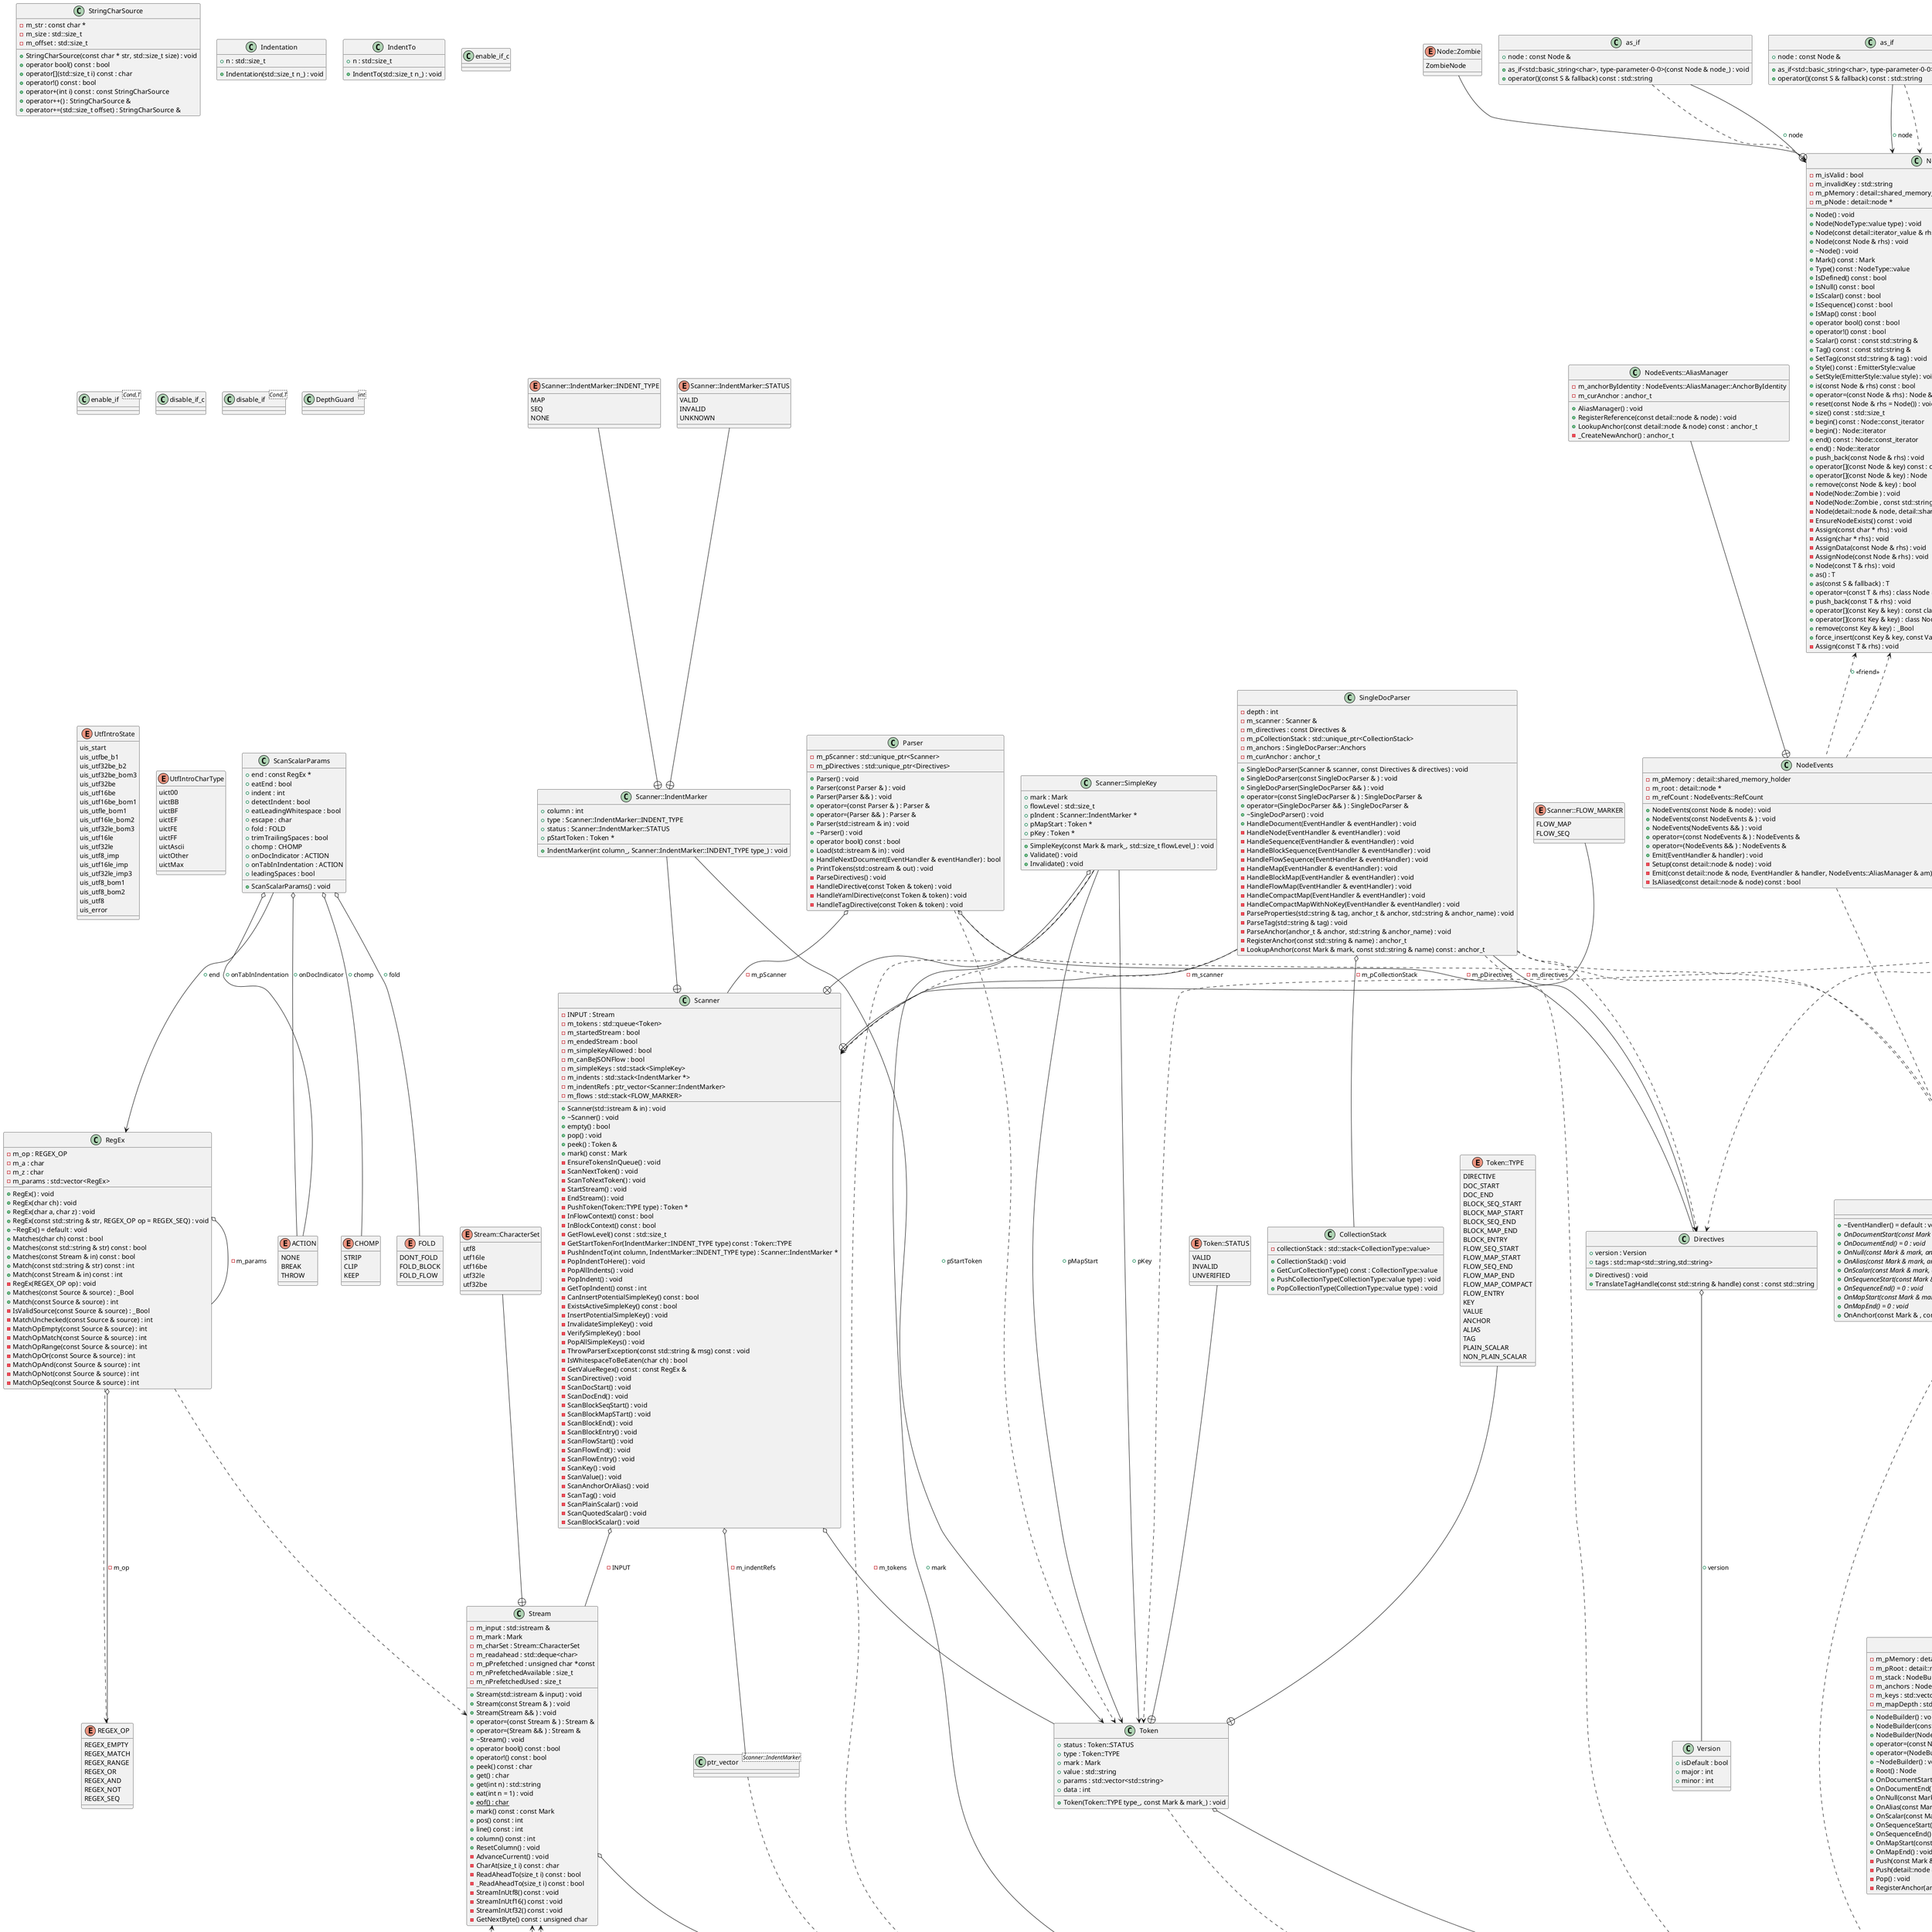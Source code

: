 @startuml
abstract "SettingChangeBase" as C_0001910171791833287068
abstract C_0001910171791833287068 [[https://github.com/jbeder/yaml-cpp/blob/0579ae3d976091d7d664aa9d2527e0d0cff25763/src/setting.h#L17{SettingChangeBase}]] {
+~SettingChangeBase() = default : void
{abstract} +pop() = 0 : void
}
class "Setting<T>" as C_0000386091791242056319
class C_0000386091791242056319 [[https://github.com/jbeder/yaml-cpp/blob/0579ae3d976091d7d664aa9d2527e0d0cff25763/src/setting.h#L24{Setting}]] {
+Setting<T>() : void
+Setting<T>(const T & value) : void
+get() const : const T
+set(const T & value) : std::unique_ptr<SettingChangeBase>
+restore(const Setting<T> & oldSetting) : void
-m_value : T [[[https://github.com/jbeder/yaml-cpp/blob/0579ae3d976091d7d664aa9d2527e0d0cff25763/src/setting.h#L34{m_value}]]]
}
class "SettingChange<T>" as C_0001129082404414301689
class C_0001129082404414301689 [[https://github.com/jbeder/yaml-cpp/blob/0579ae3d976091d7d664aa9d2527e0d0cff25763/src/setting.h#L38{SettingChange}]] {
+SettingChange<T>(Setting<T> * pSetting) : void
+SettingChange<T>(const SettingChange<T> & ) : void
+SettingChange<T>(SettingChange<T> && ) : void
+operator=(const SettingChange<T> & ) : SettingChange<T> &
+operator=(SettingChange<T> && ) : SettingChange<T> &
+pop() : void
-m_pCurSetting : Setting<T> * [[[https://github.com/jbeder/yaml-cpp/blob/0579ae3d976091d7d664aa9d2527e0d0cff25763/src/setting.h#L52{m_pCurSetting}]]]
-m_oldSetting : Setting<T> [[[https://github.com/jbeder/yaml-cpp/blob/0579ae3d976091d7d664aa9d2527e0d0cff25763/src/setting.h#L53{m_oldSetting}]]]
}
class "SettingChanges" as C_0001428022124569049639
class C_0001428022124569049639 [[https://github.com/jbeder/yaml-cpp/blob/0579ae3d976091d7d664aa9d2527e0d0cff25763/src/setting.h#L63{SettingChanges}]] {
+SettingChanges() : void
+SettingChanges(const SettingChanges & ) : void
+SettingChanges(SettingChanges && ) = default : void
+operator=(const SettingChanges & ) : SettingChanges &
+operator=(SettingChanges && rhs) : SettingChanges &
+~SettingChanges() : void
+clear() : void
+restore() : void
+push(std::unique_ptr<SettingChangeBase> pSettingChange) : void
-m_settingChanges : SettingChanges::setting_changes [[[https://github.com/jbeder/yaml-cpp/blob/0579ae3d976091d7d664aa9d2527e0d0cff25763/src/setting.h#L96{m_settingChanges}]]]
}
class "EmitterNodeType" as C_0002185404550880287762
class C_0002185404550880287762 [[https://github.com/jbeder/yaml-cpp/blob/0579ae3d976091d7d664aa9d2527e0d0cff25763/include/yaml-cpp/emitterdef.h#L11{EmitterNodeType}]] {
}
enum "EmitterNodeType::value" as C_0000505421237145416317
enum C_0000505421237145416317 [[https://github.com/jbeder/yaml-cpp/blob/0579ae3d976091d7d664aa9d2527e0d0cff25763/include/yaml-cpp/emitterdef.h#L12{EmitterNodeType##value}]] {
NoType
Property
Scalar
FlowSeq
BlockSeq
FlowMap
BlockMap
}
enum "EMITTER_MANIP" as C_0001612458995561194904
enum C_0001612458995561194904 [[https://github.com/jbeder/yaml-cpp/blob/0579ae3d976091d7d664aa9d2527e0d0cff25763/include/yaml-cpp/emittermanip.h#L13{EMITTER_MANIP}]] {
Auto
TagByKind
Newline
EmitNonAscii
EscapeNonAscii
EscapeAsJson
SingleQuoted
DoubleQuoted
Literal
LowerNull
UpperNull
CamelNull
TildeNull
YesNoBool
TrueFalseBool
OnOffBool
UpperCase
LowerCase
CamelCase
LongBool
ShortBool
Dec
Hex
Oct
BeginDoc
EndDoc
BeginSeq
EndSeq
Flow
Block
BeginMap
EndMap
Key
Value
LongKey
}
class "_Indent" as C_0001296628838183953483
class C_0001296628838183953483 [[https://github.com/jbeder/yaml-cpp/blob/0579ae3d976091d7d664aa9d2527e0d0cff25763/include/yaml-cpp/emittermanip.h#L72{_Indent}]] {
+_Indent(int value_) : void
+value : int [[[https://github.com/jbeder/yaml-cpp/blob/0579ae3d976091d7d664aa9d2527e0d0cff25763/include/yaml-cpp/emittermanip.h#L74{value}]]]
}
class "_Alias" as C_0000355476410563722083
class C_0000355476410563722083 [[https://github.com/jbeder/yaml-cpp/blob/0579ae3d976091d7d664aa9d2527e0d0cff25763/include/yaml-cpp/emittermanip.h#L79{_Alias}]] {
+_Alias(const std::string & content_) : void
+content : std::string [[[https://github.com/jbeder/yaml-cpp/blob/0579ae3d976091d7d664aa9d2527e0d0cff25763/include/yaml-cpp/emittermanip.h#L81{content}]]]
}
class "_Anchor" as C_0000353126470543906866
class C_0000353126470543906866 [[https://github.com/jbeder/yaml-cpp/blob/0579ae3d976091d7d664aa9d2527e0d0cff25763/include/yaml-cpp/emittermanip.h#L86{_Anchor}]] {
+_Anchor(const std::string & content_) : void
+content : std::string [[[https://github.com/jbeder/yaml-cpp/blob/0579ae3d976091d7d664aa9d2527e0d0cff25763/include/yaml-cpp/emittermanip.h#L88{content}]]]
}
class "_Tag" as C_0001303392760739606431
class C_0001303392760739606431 [[https://github.com/jbeder/yaml-cpp/blob/0579ae3d976091d7d664aa9d2527e0d0cff25763/include/yaml-cpp/emittermanip.h#L93{_Tag}]] {
+_Tag(const std::string & prefix_, const std::string & content_, Type::value type_) : void
+prefix : std::string [[[https://github.com/jbeder/yaml-cpp/blob/0579ae3d976091d7d664aa9d2527e0d0cff25763/include/yaml-cpp/emittermanip.h#L101{prefix}]]]
+content : std::string [[[https://github.com/jbeder/yaml-cpp/blob/0579ae3d976091d7d664aa9d2527e0d0cff25763/include/yaml-cpp/emittermanip.h#L102{content}]]]
+type : Type::value [[[https://github.com/jbeder/yaml-cpp/blob/0579ae3d976091d7d664aa9d2527e0d0cff25763/include/yaml-cpp/emittermanip.h#L103{type}]]]
}
class "_Tag::Type" as C_0000838527847401371059
class C_0000838527847401371059 [[https://github.com/jbeder/yaml-cpp/blob/0579ae3d976091d7d664aa9d2527e0d0cff25763/include/yaml-cpp/emittermanip.h#L94{_Tag##Type}]] {
}
enum "_Tag::Type::value" as C_0001794289575609316196
enum C_0001794289575609316196 [[https://github.com/jbeder/yaml-cpp/blob/0579ae3d976091d7d664aa9d2527e0d0cff25763/include/yaml-cpp/emittermanip.h#L95{_Tag##Type##value}]] {
Verbatim
PrimaryHandle
NamedHandle
}
class "_Comment" as C_0000580286262143804947
class C_0000580286262143804947 [[https://github.com/jbeder/yaml-cpp/blob/0579ae3d976091d7d664aa9d2527e0d0cff25763/include/yaml-cpp/emittermanip.h#L122{_Comment}]] {
+_Comment(const std::string & content_) : void
+content : std::string [[[https://github.com/jbeder/yaml-cpp/blob/0579ae3d976091d7d664aa9d2527e0d0cff25763/include/yaml-cpp/emittermanip.h#L124{content}]]]
}
class "_Precision" as C_0001092287104781775339
class C_0001092287104781775339 [[https://github.com/jbeder/yaml-cpp/blob/0579ae3d976091d7d664aa9d2527e0d0cff25763/include/yaml-cpp/emittermanip.h#L129{_Precision}]] {
+_Precision(int floatPrecision_, int doublePrecision_) : void
+floatPrecision : int [[[https://github.com/jbeder/yaml-cpp/blob/0579ae3d976091d7d664aa9d2527e0d0cff25763/include/yaml-cpp/emittermanip.h#L133{floatPrecision}]]]
+doublePrecision : int [[[https://github.com/jbeder/yaml-cpp/blob/0579ae3d976091d7d664aa9d2527e0d0cff25763/include/yaml-cpp/emittermanip.h#L134{doublePrecision}]]]
}
class "FmtScope" as C_0000827100704015978209
class C_0000827100704015978209 [[https://github.com/jbeder/yaml-cpp/blob/0579ae3d976091d7d664aa9d2527e0d0cff25763/src/emitterstate.h#L21{FmtScope}]] {
}
enum "FmtScope::value" as C_0001017585608131127078
enum C_0001017585608131127078 [[https://github.com/jbeder/yaml-cpp/blob/0579ae3d976091d7d664aa9d2527e0d0cff25763/src/emitterstate.h#L22{FmtScope##value}]] {
Local
Global
}
class "GroupType" as C_0001701924344473797309
class C_0001701924344473797309 [[https://github.com/jbeder/yaml-cpp/blob/0579ae3d976091d7d664aa9d2527e0d0cff25763/src/emitterstate.h#L24{GroupType}]] {
}
enum "GroupType::value" as C_0000479292529567022112
enum C_0000479292529567022112 [[https://github.com/jbeder/yaml-cpp/blob/0579ae3d976091d7d664aa9d2527e0d0cff25763/src/emitterstate.h#L25{GroupType##value}]] {
NoType
Seq
Map
}
class "FlowType" as C_0001141855841464630633
class C_0001141855841464630633 [[https://github.com/jbeder/yaml-cpp/blob/0579ae3d976091d7d664aa9d2527e0d0cff25763/src/emitterstate.h#L27{FlowType}]] {
}
enum "FlowType::value" as C_0001748154192163202778
enum C_0001748154192163202778 [[https://github.com/jbeder/yaml-cpp/blob/0579ae3d976091d7d664aa9d2527e0d0cff25763/src/emitterstate.h#L28{FlowType##value}]] {
NoType
Flow
Block
}
class "Setting<EMITTER_MANIP>" as C_0001633344960886461862
class C_0001633344960886461862 {
}
class "Setting<std::size_t>" as C_0000246193646981412477
class C_0000246193646981412477 {
}
class "EmitterState" as C_0001502605544403553579
class C_0001502605544403553579 [[https://github.com/jbeder/yaml-cpp/blob/0579ae3d976091d7d664aa9d2527e0d0cff25763/src/emitterstate.h#L31{EmitterState}]] {
+EmitterState() : void
+~EmitterState() : void
+good() const : bool
+GetLastError() const : const std::string
+SetError(const std::string & error) : void
+SetAnchor() : void
+SetAlias() : void
+SetTag() : void
+SetNonContent() : void
+SetLongKey() : void
+ForceFlow() : void
+StartedDoc() : void
+EndedDoc() : void
+StartedScalar() : void
+StartedGroup(GroupType::value type) : void
+EndedGroup(GroupType::value type) : void
+NextGroupType(GroupType::value type) const : EmitterNodeType::value
+CurGroupNodeType() const : EmitterNodeType::value
+CurGroupType() const : GroupType::value
+CurGroupFlowType() const : FlowType::value
+CurGroupIndent() const : std::size_t
+CurGroupChildCount() const : std::size_t
+CurGroupLongKey() const : bool
+LastIndent() const : std::size_t
+CurIndent() const : std::size_t
+HasAnchor() const : bool
+HasAlias() const : bool
+HasTag() const : bool
+HasBegunNode() const : bool
+HasBegunContent() const : bool
+ClearModifiedSettings() : void
+RestoreGlobalModifiedSettings() : void
+SetLocalValue(EMITTER_MANIP value) : void
+SetOutputCharset(EMITTER_MANIP value, FmtScope::value scope) : bool
+GetOutputCharset() const : EMITTER_MANIP
+SetStringFormat(EMITTER_MANIP value, FmtScope::value scope) : bool
+GetStringFormat() const : EMITTER_MANIP
+SetBoolFormat(EMITTER_MANIP value, FmtScope::value scope) : bool
+GetBoolFormat() const : EMITTER_MANIP
+SetBoolLengthFormat(EMITTER_MANIP value, FmtScope::value scope) : bool
+GetBoolLengthFormat() const : EMITTER_MANIP
+SetBoolCaseFormat(EMITTER_MANIP value, FmtScope::value scope) : bool
+GetBoolCaseFormat() const : EMITTER_MANIP
+SetNullFormat(EMITTER_MANIP value, FmtScope::value scope) : bool
+GetNullFormat() const : EMITTER_MANIP
+SetIntFormat(EMITTER_MANIP value, FmtScope::value scope) : bool
+GetIntFormat() const : EMITTER_MANIP
+SetIndent(std::size_t value, FmtScope::value scope) : bool
+GetIndent() const : std::size_t
+SetPreCommentIndent(std::size_t value, FmtScope::value scope) : bool
+GetPreCommentIndent() const : std::size_t
+SetPostCommentIndent(std::size_t value, FmtScope::value scope) : bool
+GetPostCommentIndent() const : std::size_t
+SetFlowType(GroupType::value groupType, EMITTER_MANIP value, FmtScope::value scope) : bool
+GetFlowType(GroupType::value groupType) const : EMITTER_MANIP
+SetMapKeyFormat(EMITTER_MANIP value, FmtScope::value scope) : bool
+GetMapKeyFormat() const : EMITTER_MANIP
+SetFloatPrecision(std::size_t value, FmtScope::value scope) : bool
+GetFloatPrecision() const : std::size_t
+SetDoublePrecision(std::size_t value, FmtScope::value scope) : bool
+GetDoublePrecision() const : std::size_t
-StartedNode() : void
-_Set(Setting<T> & fmt, T value, FmtScope::value scope) : void
-m_isGood : bool [[[https://github.com/jbeder/yaml-cpp/blob/0579ae3d976091d7d664aa9d2527e0d0cff25763/src/emitterstate.h#L131{m_isGood}]]]
-m_lastError : std::string [[[https://github.com/jbeder/yaml-cpp/blob/0579ae3d976091d7d664aa9d2527e0d0cff25763/src/emitterstate.h#L132{m_lastError}]]]
-m_charset : Setting<EMITTER_MANIP> [[[https://github.com/jbeder/yaml-cpp/blob/0579ae3d976091d7d664aa9d2527e0d0cff25763/src/emitterstate.h#L135{m_charset}]]]
-m_strFmt : Setting<EMITTER_MANIP> [[[https://github.com/jbeder/yaml-cpp/blob/0579ae3d976091d7d664aa9d2527e0d0cff25763/src/emitterstate.h#L136{m_strFmt}]]]
-m_boolFmt : Setting<EMITTER_MANIP> [[[https://github.com/jbeder/yaml-cpp/blob/0579ae3d976091d7d664aa9d2527e0d0cff25763/src/emitterstate.h#L137{m_boolFmt}]]]
-m_boolLengthFmt : Setting<EMITTER_MANIP> [[[https://github.com/jbeder/yaml-cpp/blob/0579ae3d976091d7d664aa9d2527e0d0cff25763/src/emitterstate.h#L138{m_boolLengthFmt}]]]
-m_boolCaseFmt : Setting<EMITTER_MANIP> [[[https://github.com/jbeder/yaml-cpp/blob/0579ae3d976091d7d664aa9d2527e0d0cff25763/src/emitterstate.h#L139{m_boolCaseFmt}]]]
-m_nullFmt : Setting<EMITTER_MANIP> [[[https://github.com/jbeder/yaml-cpp/blob/0579ae3d976091d7d664aa9d2527e0d0cff25763/src/emitterstate.h#L140{m_nullFmt}]]]
-m_intFmt : Setting<EMITTER_MANIP> [[[https://github.com/jbeder/yaml-cpp/blob/0579ae3d976091d7d664aa9d2527e0d0cff25763/src/emitterstate.h#L141{m_intFmt}]]]
-m_indent : Setting<std::size_t> [[[https://github.com/jbeder/yaml-cpp/blob/0579ae3d976091d7d664aa9d2527e0d0cff25763/src/emitterstate.h#L142{m_indent}]]]
-m_preCommentIndent : Setting<std::size_t> [[[https://github.com/jbeder/yaml-cpp/blob/0579ae3d976091d7d664aa9d2527e0d0cff25763/src/emitterstate.h#L143{m_preCommentIndent}]]]
-m_postCommentIndent : Setting<std::size_t> [[[https://github.com/jbeder/yaml-cpp/blob/0579ae3d976091d7d664aa9d2527e0d0cff25763/src/emitterstate.h#L143{m_postCommentIndent}]]]
-m_seqFmt : Setting<EMITTER_MANIP> [[[https://github.com/jbeder/yaml-cpp/blob/0579ae3d976091d7d664aa9d2527e0d0cff25763/src/emitterstate.h#L144{m_seqFmt}]]]
-m_mapFmt : Setting<EMITTER_MANIP> [[[https://github.com/jbeder/yaml-cpp/blob/0579ae3d976091d7d664aa9d2527e0d0cff25763/src/emitterstate.h#L145{m_mapFmt}]]]
-m_mapKeyFmt : Setting<EMITTER_MANIP> [[[https://github.com/jbeder/yaml-cpp/blob/0579ae3d976091d7d664aa9d2527e0d0cff25763/src/emitterstate.h#L146{m_mapKeyFmt}]]]
-m_floatPrecision : Setting<std::size_t> [[[https://github.com/jbeder/yaml-cpp/blob/0579ae3d976091d7d664aa9d2527e0d0cff25763/src/emitterstate.h#L147{m_floatPrecision}]]]
-m_doublePrecision : Setting<std::size_t> [[[https://github.com/jbeder/yaml-cpp/blob/0579ae3d976091d7d664aa9d2527e0d0cff25763/src/emitterstate.h#L148{m_doublePrecision}]]]
-m_modifiedSettings : SettingChanges [[[https://github.com/jbeder/yaml-cpp/blob/0579ae3d976091d7d664aa9d2527e0d0cff25763/src/emitterstate.h#L150{m_modifiedSettings}]]]
-m_globalModifiedSettings : SettingChanges [[[https://github.com/jbeder/yaml-cpp/blob/0579ae3d976091d7d664aa9d2527e0d0cff25763/src/emitterstate.h#L151{m_globalModifiedSettings}]]]
-m_groups : std::vector<std::unique_ptr<Group>> [[[https://github.com/jbeder/yaml-cpp/blob/0579ae3d976091d7d664aa9d2527e0d0cff25763/src/emitterstate.h#L189{m_groups}]]]
-m_curIndent : std::size_t [[[https://github.com/jbeder/yaml-cpp/blob/0579ae3d976091d7d664aa9d2527e0d0cff25763/src/emitterstate.h#L190{m_curIndent}]]]
-m_hasAnchor : bool [[[https://github.com/jbeder/yaml-cpp/blob/0579ae3d976091d7d664aa9d2527e0d0cff25763/src/emitterstate.h#L191{m_hasAnchor}]]]
-m_hasAlias : bool [[[https://github.com/jbeder/yaml-cpp/blob/0579ae3d976091d7d664aa9d2527e0d0cff25763/src/emitterstate.h#L192{m_hasAlias}]]]
-m_hasTag : bool [[[https://github.com/jbeder/yaml-cpp/blob/0579ae3d976091d7d664aa9d2527e0d0cff25763/src/emitterstate.h#L193{m_hasTag}]]]
-m_hasNonContent : bool [[[https://github.com/jbeder/yaml-cpp/blob/0579ae3d976091d7d664aa9d2527e0d0cff25763/src/emitterstate.h#L194{m_hasNonContent}]]]
-m_docCount : std::size_t [[[https://github.com/jbeder/yaml-cpp/blob/0579ae3d976091d7d664aa9d2527e0d0cff25763/src/emitterstate.h#L195{m_docCount}]]]
}
class "EmitterState::Group" as C_0001812967755753360029
class C_0001812967755753360029 [[https://github.com/jbeder/yaml-cpp/blob/0579ae3d976091d7d664aa9d2527e0d0cff25763/src/emitterstate.h#L153{EmitterState##Group}]] {
+Group(GroupType::value type_) : void
+NodeType() const : EmitterNodeType::value
+type : GroupType::value [[[https://github.com/jbeder/yaml-cpp/blob/0579ae3d976091d7d664aa9d2527e0d0cff25763/src/emitterstate.h#L162{type}]]]
+flowType : FlowType::value [[[https://github.com/jbeder/yaml-cpp/blob/0579ae3d976091d7d664aa9d2527e0d0cff25763/src/emitterstate.h#L163{flowType}]]]
+indent : std::size_t [[[https://github.com/jbeder/yaml-cpp/blob/0579ae3d976091d7d664aa9d2527e0d0cff25763/src/emitterstate.h#L164{indent}]]]
+childCount : std::size_t [[[https://github.com/jbeder/yaml-cpp/blob/0579ae3d976091d7d664aa9d2527e0d0cff25763/src/emitterstate.h#L165{childCount}]]]
+longKey : bool [[[https://github.com/jbeder/yaml-cpp/blob/0579ae3d976091d7d664aa9d2527e0d0cff25763/src/emitterstate.h#L166{longKey}]]]
+modifiedSettings : SettingChanges [[[https://github.com/jbeder/yaml-cpp/blob/0579ae3d976091d7d664aa9d2527e0d0cff25763/src/emitterstate.h#L168{modifiedSettings}]]]
}
class "ostream_wrapper" as C_0001980140328252034694
class C_0001980140328252034694 [[https://github.com/jbeder/yaml-cpp/blob/0579ae3d976091d7d664aa9d2527e0d0cff25763/include/yaml-cpp/ostream_wrapper.h#L16{ostream_wrapper}]] {
+ostream_wrapper() : void
+ostream_wrapper(std::ostream & stream) : void
+ostream_wrapper(const ostream_wrapper & ) : void
+ostream_wrapper(ostream_wrapper && ) : void
+operator=(const ostream_wrapper & ) : ostream_wrapper &
+operator=(ostream_wrapper && ) : ostream_wrapper &
+~ostream_wrapper() : void
+write(const std::string & str) : void
+write(const char * str, std::size_t size) : void
+set_comment() : void
+str() const : const char *
+row() const : std::size_t
+col() const : std::size_t
+pos() const : std::size_t
+comment() const : bool
-update_pos(char ch) : void
-m_buffer : std::vector<char> [[[https://github.com/jbeder/yaml-cpp/blob/0579ae3d976091d7d664aa9d2527e0d0cff25763/include/yaml-cpp/ostream_wrapper.h#L49{m_buffer}]]]
-m_pStream : std::ostream *const [[[https://github.com/jbeder/yaml-cpp/blob/0579ae3d976091d7d664aa9d2527e0d0cff25763/include/yaml-cpp/ostream_wrapper.h#L50{m_pStream}]]]
-m_pos : std::size_t [[[https://github.com/jbeder/yaml-cpp/blob/0579ae3d976091d7d664aa9d2527e0d0cff25763/include/yaml-cpp/ostream_wrapper.h#L52{m_pos}]]]
-m_row : std::size_t [[[https://github.com/jbeder/yaml-cpp/blob/0579ae3d976091d7d664aa9d2527e0d0cff25763/include/yaml-cpp/ostream_wrapper.h#L53{m_row}]]]
-m_col : std::size_t [[[https://github.com/jbeder/yaml-cpp/blob/0579ae3d976091d7d664aa9d2527e0d0cff25763/include/yaml-cpp/ostream_wrapper.h#L53{m_col}]]]
-m_comment : bool [[[https://github.com/jbeder/yaml-cpp/blob/0579ae3d976091d7d664aa9d2527e0d0cff25763/include/yaml-cpp/ostream_wrapper.h#L54{m_comment}]]]
}
class "StringFormat" as C_0001153454465562479601
class C_0001153454465562479601 [[https://github.com/jbeder/yaml-cpp/blob/0579ae3d976091d7d664aa9d2527e0d0cff25763/src/emitterutils.h#L23{StringFormat}]] {
}
enum "StringFormat::value" as C_0000285964061694780226
enum C_0000285964061694780226 [[https://github.com/jbeder/yaml-cpp/blob/0579ae3d976091d7d664aa9d2527e0d0cff25763/src/emitterutils.h#L24{StringFormat##value}]] {
Plain
SingleQuoted
DoubleQuoted
Literal
}
class "StringEscaping" as C_0000656339795039760617
class C_0000656339795039760617 [[https://github.com/jbeder/yaml-cpp/blob/0579ae3d976091d7d664aa9d2527e0d0cff25763/src/emitterutils.h#L27{StringEscaping}]] {
}
enum "StringEscaping::value" as C_0000487781795269888163
enum C_0000487781795269888163 [[https://github.com/jbeder/yaml-cpp/blob/0579ae3d976091d7d664aa9d2527e0d0cff25763/src/emitterutils.h#L28{StringEscaping##value}]] {
None
NonAscii
JSON
}
enum "REGEX_OP" as C_0000769917720959414190
enum C_0000769917720959414190 [[https://github.com/jbeder/yaml-cpp/blob/0579ae3d976091d7d664aa9d2527e0d0cff25763/src/regex_yaml.h#L18{REGEX_OP}]] {
REGEX_EMPTY
REGEX_MATCH
REGEX_RANGE
REGEX_OR
REGEX_AND
REGEX_NOT
REGEX_SEQ
}
class "RegEx" as C_0001472068993976147503
class C_0001472068993976147503 [[https://github.com/jbeder/yaml-cpp/blob/0579ae3d976091d7d664aa9d2527e0d0cff25763/src/regex_yaml.h#L31{RegEx}]] {
+RegEx() : void
+RegEx(char ch) : void
+RegEx(char a, char z) : void
+RegEx(const std::string & str, REGEX_OP op = REGEX_SEQ) : void
+~RegEx() = default : void
+Matches(char ch) const : bool
+Matches(const std::string & str) const : bool
+Matches(const Stream & in) const : bool
+Match(const std::string & str) const : int
+Match(const Stream & in) const : int
-RegEx(REGEX_OP op) : void
+Matches(const Source & source) : _Bool
+Match(const Source & source) : int
-IsValidSource(const Source & source) : _Bool
-MatchUnchecked(const Source & source) : int
-MatchOpEmpty(const Source & source) : int
-MatchOpMatch(const Source & source) : int
-MatchOpRange(const Source & source) : int
-MatchOpOr(const Source & source) : int
-MatchOpAnd(const Source & source) : int
-MatchOpNot(const Source & source) : int
-MatchOpSeq(const Source & source) : int
-m_op : REGEX_OP [[[https://github.com/jbeder/yaml-cpp/blob/0579ae3d976091d7d664aa9d2527e0d0cff25763/src/regex_yaml.h#L79{m_op}]]]
-m_a : char [[[https://github.com/jbeder/yaml-cpp/blob/0579ae3d976091d7d664aa9d2527e0d0cff25763/src/regex_yaml.h#L80{m_a}]]]
-m_z : char [[[https://github.com/jbeder/yaml-cpp/blob/0579ae3d976091d7d664aa9d2527e0d0cff25763/src/regex_yaml.h#L81{m_z}]]]
-m_params : std::vector<RegEx> [[[https://github.com/jbeder/yaml-cpp/blob/0579ae3d976091d7d664aa9d2527e0d0cff25763/src/regex_yaml.h#L82{m_params}]]]
}
class "Mark" as C_0000995347387003540375
class C_0000995347387003540375 [[https://github.com/jbeder/yaml-cpp/blob/0579ae3d976091d7d664aa9d2527e0d0cff25763/include/yaml-cpp/mark.h#L13{Mark}]] {
+Mark() : void
{static} +null_mark() : const Mark
+is_null() const : bool
-Mark(int pos_, int line_, int column_) : void
+pos : int [[[https://github.com/jbeder/yaml-cpp/blob/0579ae3d976091d7d664aa9d2527e0d0cff25763/include/yaml-cpp/mark.h#L20{pos}]]]
+line : int [[[https://github.com/jbeder/yaml-cpp/blob/0579ae3d976091d7d664aa9d2527e0d0cff25763/include/yaml-cpp/mark.h#L21{line}]]]
+column : int [[[https://github.com/jbeder/yaml-cpp/blob/0579ae3d976091d7d664aa9d2527e0d0cff25763/include/yaml-cpp/mark.h#L21{column}]]]
}
class "Stream" as C_0001683248745780477581
class C_0001683248745780477581 [[https://github.com/jbeder/yaml-cpp/blob/0579ae3d976091d7d664aa9d2527e0d0cff25763/src/stream.h#L22{Stream}]] {
+Stream(std::istream & input) : void
+Stream(const Stream & ) : void
+Stream(Stream && ) : void
+operator=(const Stream & ) : Stream &
+operator=(Stream && ) : Stream &
+~Stream() : void
+operator bool() const : bool
+operator!() const : bool
+peek() const : char
+get() : char
+get(int n) : std::string
+eat(int n = 1) : void
{static} +eof() : char
+mark() const : const Mark
+pos() const : int
+line() const : int
+column() const : int
+ResetColumn() : void
-AdvanceCurrent() : void
-CharAt(size_t i) const : char
-ReadAheadTo(size_t i) const : bool
-_ReadAheadTo(size_t i) const : bool
-StreamInUtf8() const : void
-StreamInUtf16() const : void
-StreamInUtf32() const : void
-GetNextByte() const : unsigned char
-m_input : std::istream & [[[https://github.com/jbeder/yaml-cpp/blob/0579ae3d976091d7d664aa9d2527e0d0cff25763/src/stream.h#L52{m_input}]]]
-m_mark : Mark [[[https://github.com/jbeder/yaml-cpp/blob/0579ae3d976091d7d664aa9d2527e0d0cff25763/src/stream.h#L53{m_mark}]]]
-m_charSet : Stream::CharacterSet [[[https://github.com/jbeder/yaml-cpp/blob/0579ae3d976091d7d664aa9d2527e0d0cff25763/src/stream.h#L55{m_charSet}]]]
-m_readahead : std::deque<char> [[[https://github.com/jbeder/yaml-cpp/blob/0579ae3d976091d7d664aa9d2527e0d0cff25763/src/stream.h#L56{m_readahead}]]]
-m_pPrefetched : unsigned char *const [[[https://github.com/jbeder/yaml-cpp/blob/0579ae3d976091d7d664aa9d2527e0d0cff25763/src/stream.h#L57{m_pPrefetched}]]]
-m_nPrefetchedAvailable : size_t [[[https://github.com/jbeder/yaml-cpp/blob/0579ae3d976091d7d664aa9d2527e0d0cff25763/src/stream.h#L58{m_nPrefetchedAvailable}]]]
-m_nPrefetchedUsed : size_t [[[https://github.com/jbeder/yaml-cpp/blob/0579ae3d976091d7d664aa9d2527e0d0cff25763/src/stream.h#L59{m_nPrefetchedUsed}]]]
}
enum "Stream::CharacterSet" as C_0002286195538636210064
enum C_0002286195538636210064 [[https://github.com/jbeder/yaml-cpp/blob/0579ae3d976091d7d664aa9d2527e0d0cff25763/src/stream.h#L50{Stream##CharacterSet}]] {
utf8
utf16le
utf16be
utf32le
utf32be
}
class "StreamCharSource" as C_0000945705104823587835
class C_0000945705104823587835 [[https://github.com/jbeder/yaml-cpp/blob/0579ae3d976091d7d664aa9d2527e0d0cff25763/src/streamcharsource.h#L16{StreamCharSource}]] {
+StreamCharSource(const Stream & stream) : void
+StreamCharSource(const StreamCharSource & source) = default : void
+StreamCharSource(StreamCharSource && ) = default : void
+operator=(const StreamCharSource & ) : StreamCharSource &
+operator=(StreamCharSource && ) : StreamCharSource &
+~StreamCharSource() = default : void
+operator bool() const : bool
+operator[](std::size_t i) const : char
+operator!() const : bool
+operator+(int i) const : const StreamCharSource
-m_offset : std::size_t [[[https://github.com/jbeder/yaml-cpp/blob/0579ae3d976091d7d664aa9d2527e0d0cff25763/src/streamcharsource.h#L32{m_offset}]]]
-m_stream : const Stream & [[[https://github.com/jbeder/yaml-cpp/blob/0579ae3d976091d7d664aa9d2527e0d0cff25763/src/streamcharsource.h#L33{m_stream}]]]
}
class "StringCharSource" as C_0000608952703815106471
class C_0000608952703815106471 [[https://github.com/jbeder/yaml-cpp/blob/0579ae3d976091d7d664aa9d2527e0d0cff25763/src/stringsource.h#L13{StringCharSource}]] {
+StringCharSource(const char * str, std::size_t size) : void
+operator bool() const : bool
+operator[](std::size_t i) const : char
+operator!() const : bool
+operator+(int i) const : const StringCharSource
+operator++() : StringCharSource &
+operator+=(std::size_t offset) : StringCharSource &
-m_str : const char * [[[https://github.com/jbeder/yaml-cpp/blob/0579ae3d976091d7d664aa9d2527e0d0cff25763/src/stringsource.h#L42{m_str}]]]
-m_size : std::size_t [[[https://github.com/jbeder/yaml-cpp/blob/0579ae3d976091d7d664aa9d2527e0d0cff25763/src/stringsource.h#L43{m_size}]]]
-m_offset : std::size_t [[[https://github.com/jbeder/yaml-cpp/blob/0579ae3d976091d7d664aa9d2527e0d0cff25763/src/stringsource.h#L44{m_offset}]]]
}
class "Indentation" as C_0001945446126476399895
class C_0001945446126476399895 [[https://github.com/jbeder/yaml-cpp/blob/0579ae3d976091d7d664aa9d2527e0d0cff25763/src/indentation.h#L16{Indentation}]] {
+Indentation(std::size_t n_) : void
+n : std::size_t [[[https://github.com/jbeder/yaml-cpp/blob/0579ae3d976091d7d664aa9d2527e0d0cff25763/src/indentation.h#L18{n}]]]
}
class "IndentTo" as C_0001172506744709099039
class C_0001172506744709099039 [[https://github.com/jbeder/yaml-cpp/blob/0579ae3d976091d7d664aa9d2527e0d0cff25763/src/indentation.h#L28{IndentTo}]] {
+IndentTo(std::size_t n_) : void
+n : std::size_t [[[https://github.com/jbeder/yaml-cpp/blob/0579ae3d976091d7d664aa9d2527e0d0cff25763/src/indentation.h#L30{n}]]]
}
class "Binary" as C_0001930889927817951945
class C_0001930889927817951945 [[https://github.com/jbeder/yaml-cpp/blob/0579ae3d976091d7d664aa9d2527e0d0cff25763/include/yaml-cpp/binary.h#L20{Binary}]] {
+Binary(const unsigned char * data_, std::size_t size_) : void
+Binary() : void
+Binary(const Binary & ) = default : void
+Binary(Binary && ) = default : void
+operator=(const Binary & ) = default : Binary &
+operator=(Binary && ) = default : Binary &
+owned() const : bool
+size() const : std::size_t
+data() const : const unsigned char *
+swap(std::vector<unsigned char> & rhs) : void
+operator==(const Binary & rhs) const : bool
+operator!=(const Binary & rhs) const : bool
-m_data : std::vector<unsigned char> [[[https://github.com/jbeder/yaml-cpp/blob/0579ae3d976091d7d664aa9d2527e0d0cff25763/include/yaml-cpp/binary.h#L65{m_data}]]]
-m_unownedData : const unsigned char * [[[https://github.com/jbeder/yaml-cpp/blob/0579ae3d976091d7d664aa9d2527e0d0cff25763/include/yaml-cpp/binary.h#L66{m_unownedData}]]]
-m_unownedSize : std::size_t [[[https://github.com/jbeder/yaml-cpp/blob/0579ae3d976091d7d664aa9d2527e0d0cff25763/include/yaml-cpp/binary.h#L67{m_unownedSize}]]]
}
class "_Null" as C_0000861594166492950058
class C_0000861594166492950058 [[https://github.com/jbeder/yaml-cpp/blob/0579ae3d976091d7d664aa9d2527e0d0cff25763/include/yaml-cpp/null.h#L16{_Null}]] {
}
class "Node" as C_0000468923953334398769
class C_0000468923953334398769 [[https://github.com/jbeder/yaml-cpp/blob/0579ae3d976091d7d664aa9d2527e0d0cff25763/include/yaml-cpp/null.h#L14{Node}]] {
+Node() : void
+Node(NodeType::value type) : void
+Node(const detail::iterator_value & rhs) : void
+Node(const Node & rhs) : void
+~Node() : void
+Mark() const : Mark
+Type() const : NodeType::value
+IsDefined() const : bool
+IsNull() const : bool
+IsScalar() const : bool
+IsSequence() const : bool
+IsMap() const : bool
+operator bool() const : bool
+operator!() const : bool
+Scalar() const : const std::string &
+Tag() const : const std::string &
+SetTag(const std::string & tag) : void
+Style() const : EmitterStyle::value
+SetStyle(EmitterStyle::value style) : void
+is(const Node & rhs) const : bool
+operator=(const Node & rhs) : Node &
+reset(const Node & rhs = Node()) : void
+size() const : std::size_t
+begin() const : Node::const_iterator
+begin() : Node::iterator
+end() const : Node::const_iterator
+end() : Node::iterator
+push_back(const Node & rhs) : void
+operator[](const Node & key) const : const Node
+operator[](const Node & key) : Node
+remove(const Node & key) : bool
-Node(Node::Zombie ) : void
-Node(Node::Zombie , const std::string & ) : void
-Node(detail::node & node, detail::shared_memory_holder pMemory) : void
-EnsureNodeExists() const : void
-Assign(const char * rhs) : void
-Assign(char * rhs) : void
-AssignData(const Node & rhs) : void
-AssignNode(const Node & rhs) : void
+Node(const T & rhs) : void
+as() : T
+as(const S & fallback) : T
+operator=(const T & rhs) : class Node &
+push_back(const T & rhs) : void
+operator[](const Key & key) : const class Node
+operator[](const Key & key) : class Node
+remove(const Key & key) : _Bool
+force_insert(const Key & key, const Value & value) : void
-Assign(const T & rhs) : void
-m_isValid : bool [[[https://github.com/jbeder/yaml-cpp/blob/0579ae3d976091d7d664aa9d2527e0d0cff25763/include/yaml-cpp/node/node.h#L133{m_isValid}]]]
-m_invalidKey : std::string [[[https://github.com/jbeder/yaml-cpp/blob/0579ae3d976091d7d664aa9d2527e0d0cff25763/include/yaml-cpp/node/node.h#L135{m_invalidKey}]]]
-m_pMemory : detail::shared_memory_holder [[[https://github.com/jbeder/yaml-cpp/blob/0579ae3d976091d7d664aa9d2527e0d0cff25763/include/yaml-cpp/node/node.h#L136{m_pMemory}]]]
-m_pNode : detail::node * [[[https://github.com/jbeder/yaml-cpp/blob/0579ae3d976091d7d664aa9d2527e0d0cff25763/include/yaml-cpp/node/node.h#L137{m_pNode}]]]
}
class "Version" as C_0000916292378924332724
class C_0000916292378924332724 [[https://github.com/jbeder/yaml-cpp/blob/0579ae3d976091d7d664aa9d2527e0d0cff25763/src/directives.h#L14{Version}]] {
+isDefault : bool [[[https://github.com/jbeder/yaml-cpp/blob/0579ae3d976091d7d664aa9d2527e0d0cff25763/src/directives.h#L15{isDefault}]]]
+major : int [[[https://github.com/jbeder/yaml-cpp/blob/0579ae3d976091d7d664aa9d2527e0d0cff25763/src/directives.h#L16{major}]]]
+minor : int [[[https://github.com/jbeder/yaml-cpp/blob/0579ae3d976091d7d664aa9d2527e0d0cff25763/src/directives.h#L16{minor}]]]
}
class "Directives" as C_0000019805786883680194
class C_0000019805786883680194 [[https://github.com/jbeder/yaml-cpp/blob/0579ae3d976091d7d664aa9d2527e0d0cff25763/src/directives.h#L19{Directives}]] {
+Directives() : void
+TranslateTagHandle(const std::string & handle) const : const std::string
+version : Version [[[https://github.com/jbeder/yaml-cpp/blob/0579ae3d976091d7d664aa9d2527e0d0cff25763/src/directives.h#L24{version}]]]
+tags : std::map<std::string,std::string> [[[https://github.com/jbeder/yaml-cpp/blob/0579ae3d976091d7d664aa9d2527e0d0cff25763/src/directives.h#L25{tags}]]]
}
class "ptr_vector<T>" as C_0002072964150805009912
class C_0002072964150805009912 [[https://github.com/jbeder/yaml-cpp/blob/0579ae3d976091d7d664aa9d2527e0d0cff25763/src/ptr_vector.h#L19{ptr_vector}]] {
+ptr_vector<T>() : void
+ptr_vector<T>(const ptr_vector<T> & ) : void
+ptr_vector<T>(ptr_vector<T> && ) = default : void
+operator=(const ptr_vector<T> & ) : ptr_vector<T> &
+operator=(ptr_vector<T> && ) = default : ptr_vector<T> &
+clear() : void
+size() const : std::size_t
+empty() const : bool
+push_back(std::unique_ptr<T> && t) : void
+operator[](std::size_t i) : T &
+operator[](std::size_t i) const : const T &
+back() : T &
+back() const : const T &
-m_data : std::vector<std::unique_ptr<T>> [[[https://github.com/jbeder/yaml-cpp/blob/0579ae3d976091d7d664aa9d2527e0d0cff25763/src/ptr_vector.h#L41{m_data}]]]
}
class "Token" as C_0001564552264813056718
class C_0001564552264813056718 [[https://github.com/jbeder/yaml-cpp/blob/0579ae3d976091d7d664aa9d2527e0d0cff25763/src/token.h#L23{Token}]] {
+Token(Token::TYPE type_, const Mark & mark_) : void
+status : Token::STATUS [[[https://github.com/jbeder/yaml-cpp/blob/0579ae3d976091d7d664aa9d2527e0d0cff25763/src/token.h#L61{status}]]]
+type : Token::TYPE [[[https://github.com/jbeder/yaml-cpp/blob/0579ae3d976091d7d664aa9d2527e0d0cff25763/src/token.h#L62{type}]]]
+mark : Mark [[[https://github.com/jbeder/yaml-cpp/blob/0579ae3d976091d7d664aa9d2527e0d0cff25763/src/token.h#L63{mark}]]]
+value : std::string [[[https://github.com/jbeder/yaml-cpp/blob/0579ae3d976091d7d664aa9d2527e0d0cff25763/src/token.h#L64{value}]]]
+params : std::vector<std::string> [[[https://github.com/jbeder/yaml-cpp/blob/0579ae3d976091d7d664aa9d2527e0d0cff25763/src/token.h#L65{params}]]]
+data : int [[[https://github.com/jbeder/yaml-cpp/blob/0579ae3d976091d7d664aa9d2527e0d0cff25763/src/token.h#L66{data}]]]
}
enum "Token::STATUS" as C_0000485592040653951563
enum C_0000485592040653951563 [[https://github.com/jbeder/yaml-cpp/blob/0579ae3d976091d7d664aa9d2527e0d0cff25763/src/token.h#L25{Token##STATUS}]] {
VALID
INVALID
UNVERIFIED
}
enum "Token::TYPE" as C_0000248922907815476606
enum C_0000248922907815476606 [[https://github.com/jbeder/yaml-cpp/blob/0579ae3d976091d7d664aa9d2527e0d0cff25763/src/token.h#L26{Token##TYPE}]] {
DIRECTIVE
DOC_START
DOC_END
BLOCK_SEQ_START
BLOCK_MAP_START
BLOCK_SEQ_END
BLOCK_MAP_END
BLOCK_ENTRY
FLOW_SEQ_START
FLOW_MAP_START
FLOW_SEQ_END
FLOW_MAP_END
FLOW_MAP_COMPACT
FLOW_ENTRY
KEY
VALUE
ANCHOR
ALIAS
TAG
PLAIN_SCALAR
NON_PLAIN_SCALAR
}
class "ptr_vector<Scanner::IndentMarker>" as C_0002155549371089620159
class C_0002155549371089620159 {
}
class "Scanner" as C_0000703998907572924569
class C_0000703998907572924569 [[https://github.com/jbeder/yaml-cpp/blob/0579ae3d976091d7d664aa9d2527e0d0cff25763/src/scanner.h#L30{A scanner transforms a stream of characters into a stream of tokens.}]] {
+Scanner(std::istream & in) : void
+~Scanner() : void
+empty() : bool
+pop() : void
+peek() : Token &
+mark() const : Mark
-EnsureTokensInQueue() : void
-ScanNextToken() : void
-ScanToNextToken() : void
-StartStream() : void
-EndStream() : void
-PushToken(Token::TYPE type) : Token *
-InFlowContext() const : bool
-InBlockContext() const : bool
-GetFlowLevel() const : std::size_t
-GetStartTokenFor(IndentMarker::INDENT_TYPE type) const : Token::TYPE
-PushIndentTo(int column, IndentMarker::INDENT_TYPE type) : Scanner::IndentMarker *
-PopIndentToHere() : void
-PopAllIndents() : void
-PopIndent() : void
-GetTopIndent() const : int
-CanInsertPotentialSimpleKey() const : bool
-ExistsActiveSimpleKey() const : bool
-InsertPotentialSimpleKey() : void
-InvalidateSimpleKey() : void
-VerifySimpleKey() : bool
-PopAllSimpleKeys() : void
-ThrowParserException(const std::string & msg) const : void
-IsWhitespaceToBeEaten(char ch) : bool
-GetValueRegex() const : const RegEx &
-ScanDirective() : void
-ScanDocStart() : void
-ScanDocEnd() : void
-ScanBlockSeqStart() : void
-ScanBlockMapSTart() : void
-ScanBlockEnd() : void
-ScanBlockEntry() : void
-ScanFlowStart() : void
-ScanFlowEnd() : void
-ScanFlowEntry() : void
-ScanKey() : void
-ScanValue() : void
-ScanAnchorOrAlias() : void
-ScanTag() : void
-ScanPlainScalar() : void
-ScanQuotedScalar() : void
-ScanBlockScalar() : void
-INPUT : Stream [[[https://github.com/jbeder/yaml-cpp/blob/0579ae3d976091d7d664aa9d2527e0d0cff25763/src/scanner.h#L174{INPUT}]]]
-m_tokens : std::queue<Token> [[[https://github.com/jbeder/yaml-cpp/blob/0579ae3d976091d7d664aa9d2527e0d0cff25763/src/scanner.h#L177{m_tokens}]]]
-m_startedStream : bool [[[https://github.com/jbeder/yaml-cpp/blob/0579ae3d976091d7d664aa9d2527e0d0cff25763/src/scanner.h#L180{m_startedStream}]]]
-m_endedStream : bool [[[https://github.com/jbeder/yaml-cpp/blob/0579ae3d976091d7d664aa9d2527e0d0cff25763/src/scanner.h#L180{m_endedStream}]]]
-m_simpleKeyAllowed : bool [[[https://github.com/jbeder/yaml-cpp/blob/0579ae3d976091d7d664aa9d2527e0d0cff25763/src/scanner.h#L181{m_simpleKeyAllowed}]]]
-m_canBeJSONFlow : bool [[[https://github.com/jbeder/yaml-cpp/blob/0579ae3d976091d7d664aa9d2527e0d0cff25763/src/scanner.h#L182{m_canBeJSONFlow}]]]
-m_simpleKeys : std::stack<SimpleKey> [[[https://github.com/jbeder/yaml-cpp/blob/0579ae3d976091d7d664aa9d2527e0d0cff25763/src/scanner.h#L183{m_simpleKeys}]]]
-m_indents : std::stack<IndentMarker *> [[[https://github.com/jbeder/yaml-cpp/blob/0579ae3d976091d7d664aa9d2527e0d0cff25763/src/scanner.h#L184{m_indents}]]]
-m_indentRefs : ptr_vector<Scanner::IndentMarker> [[[https://github.com/jbeder/yaml-cpp/blob/0579ae3d976091d7d664aa9d2527e0d0cff25763/src/scanner.h#L185{m_indentRefs}]]]
-m_flows : std::stack<FLOW_MARKER> [[[https://github.com/jbeder/yaml-cpp/blob/0579ae3d976091d7d664aa9d2527e0d0cff25763/src/scanner.h#L186{m_flows}]]]
}
class "Scanner::IndentMarker" as C_0001021220694770814956
class C_0001021220694770814956 [[https://github.com/jbeder/yaml-cpp/blob/0579ae3d976091d7d664aa9d2527e0d0cff25763/src/scanner.h#L48{Scanner##IndentMarker}]] {
+IndentMarker(int column_, Scanner::IndentMarker::INDENT_TYPE type_) : void
+column : int [[[https://github.com/jbeder/yaml-cpp/blob/0579ae3d976091d7d664aa9d2527e0d0cff25763/src/scanner.h#L54{column}]]]
+type : Scanner::IndentMarker::INDENT_TYPE [[[https://github.com/jbeder/yaml-cpp/blob/0579ae3d976091d7d664aa9d2527e0d0cff25763/src/scanner.h#L55{type}]]]
+status : Scanner::IndentMarker::STATUS [[[https://github.com/jbeder/yaml-cpp/blob/0579ae3d976091d7d664aa9d2527e0d0cff25763/src/scanner.h#L56{status}]]]
+pStartToken : Token * [[[https://github.com/jbeder/yaml-cpp/blob/0579ae3d976091d7d664aa9d2527e0d0cff25763/src/scanner.h#L57{pStartToken}]]]
}
enum "Scanner::IndentMarker::INDENT_TYPE" as C_0000907174879985079126
enum C_0000907174879985079126 [[https://github.com/jbeder/yaml-cpp/blob/0579ae3d976091d7d664aa9d2527e0d0cff25763/src/scanner.h#L49{Scanner##IndentMarker##INDENT_TYPE}]] {
MAP
SEQ
NONE
}
enum "Scanner::IndentMarker::STATUS" as C_0001119972564326877624
enum C_0001119972564326877624 [[https://github.com/jbeder/yaml-cpp/blob/0579ae3d976091d7d664aa9d2527e0d0cff25763/src/scanner.h#L50{Scanner##IndentMarker##STATUS}]] {
VALID
INVALID
UNKNOWN
}
enum "Scanner::FLOW_MARKER" as C_0000193662147485277371
enum C_0000193662147485277371 [[https://github.com/jbeder/yaml-cpp/blob/0579ae3d976091d7d664aa9d2527e0d0cff25763/src/scanner.h#L60{Scanner##FLOW_MARKER}]] {
FLOW_MAP
FLOW_SEQ
}
class "Scanner::SimpleKey" as C_0002137447788567599934
class C_0002137447788567599934 [[https://github.com/jbeder/yaml-cpp/blob/0579ae3d976091d7d664aa9d2527e0d0cff25763/src/scanner.h#L141{Scanner##SimpleKey}]] {
+SimpleKey(const Mark & mark_, std::size_t flowLevel_) : void
+Validate() : void
+Invalidate() : void
+mark : Mark [[[https://github.com/jbeder/yaml-cpp/blob/0579ae3d976091d7d664aa9d2527e0d0cff25763/src/scanner.h#L147{mark}]]]
+flowLevel : std::size_t [[[https://github.com/jbeder/yaml-cpp/blob/0579ae3d976091d7d664aa9d2527e0d0cff25763/src/scanner.h#L148{flowLevel}]]]
+pIndent : Scanner::IndentMarker * [[[https://github.com/jbeder/yaml-cpp/blob/0579ae3d976091d7d664aa9d2527e0d0cff25763/src/scanner.h#L149{pIndent}]]]
+pMapStart : Token * [[[https://github.com/jbeder/yaml-cpp/blob/0579ae3d976091d7d664aa9d2527e0d0cff25763/src/scanner.h#L150{pMapStart}]]]
+pKey : Token * [[[https://github.com/jbeder/yaml-cpp/blob/0579ae3d976091d7d664aa9d2527e0d0cff25763/src/scanner.h#L150{pKey}]]]
}
class "SingleDocParser" as C_0002059291412665213837
class C_0002059291412665213837 [[https://github.com/jbeder/yaml-cpp/blob/0579ae3d976091d7d664aa9d2527e0d0cff25763/src/singledocparser.h#L26{SingleDocParser}]] {
+SingleDocParser(Scanner & scanner, const Directives & directives) : void
+SingleDocParser(const SingleDocParser & ) : void
+SingleDocParser(SingleDocParser && ) : void
+operator=(const SingleDocParser & ) : SingleDocParser &
+operator=(SingleDocParser && ) : SingleDocParser &
+~SingleDocParser() : void
+HandleDocument(EventHandler & eventHandler) : void
-HandleNode(EventHandler & eventHandler) : void
-HandleSequence(EventHandler & eventHandler) : void
-HandleBlockSequence(EventHandler & eventHandler) : void
-HandleFlowSequence(EventHandler & eventHandler) : void
-HandleMap(EventHandler & eventHandler) : void
-HandleBlockMap(EventHandler & eventHandler) : void
-HandleFlowMap(EventHandler & eventHandler) : void
-HandleCompactMap(EventHandler & eventHandler) : void
-HandleCompactMapWithNoKey(EventHandler & eventHandler) : void
-ParseProperties(std::string & tag, anchor_t & anchor, std::string & anchor_name) : void
-ParseTag(std::string & tag) : void
-ParseAnchor(anchor_t & anchor, std::string & anchor_name) : void
-RegisterAnchor(const std::string & name) : anchor_t
-LookupAnchor(const Mark & mark, const std::string & name) const : anchor_t
-depth : int [[[https://github.com/jbeder/yaml-cpp/blob/0579ae3d976091d7d664aa9d2527e0d0cff25763/src/singledocparser.h#L59{depth}]]]
-m_scanner : Scanner & [[[https://github.com/jbeder/yaml-cpp/blob/0579ae3d976091d7d664aa9d2527e0d0cff25763/src/singledocparser.h#L60{m_scanner}]]]
-m_directives : const Directives & [[[https://github.com/jbeder/yaml-cpp/blob/0579ae3d976091d7d664aa9d2527e0d0cff25763/src/singledocparser.h#L61{m_directives}]]]
-m_pCollectionStack : std::unique_ptr<CollectionStack> [[[https://github.com/jbeder/yaml-cpp/blob/0579ae3d976091d7d664aa9d2527e0d0cff25763/src/singledocparser.h#L62{m_pCollectionStack}]]]
-m_anchors : SingleDocParser::Anchors [[[https://github.com/jbeder/yaml-cpp/blob/0579ae3d976091d7d664aa9d2527e0d0cff25763/src/singledocparser.h#L65{m_anchors}]]]
-m_curAnchor : anchor_t [[[https://github.com/jbeder/yaml-cpp/blob/0579ae3d976091d7d664aa9d2527e0d0cff25763/src/singledocparser.h#L67{m_curAnchor}]]]
}
class "enable_if_c<_Bool,T>" as C_0001690218893999580597
class C_0001690218893999580597 [[https://github.com/jbeder/yaml-cpp/blob/0579ae3d976091d7d664aa9d2527e0d0cff25763/include/yaml-cpp/traits.h#L86{enable_if_c}]] {
}
class "enable_if_c" as C_0001650911769938845553
class C_0001650911769938845553 [[https://github.com/jbeder/yaml-cpp/blob/0579ae3d976091d7d664aa9d2527e0d0cff25763/include/yaml-cpp/traits.h#L91{enable_if_c}]] {
}
class "enable_if_c<0,T>" as C_0000160817464522972236
class C_0000160817464522972236 [[https://github.com/jbeder/yaml-cpp/blob/0579ae3d976091d7d664aa9d2527e0d0cff25763/include/yaml-cpp/traits.h#L91{enable_if_c}]] {
}
class "enable_if<Cond,T>" as C_0001242999396194102320
class C_0001242999396194102320 [[https://github.com/jbeder/yaml-cpp/blob/0579ae3d976091d7d664aa9d2527e0d0cff25763/include/yaml-cpp/traits.h#L94{enable_if}]] {
}
class "disable_if_c<_Bool,T>" as C_0002092096575045554004
class C_0002092096575045554004 [[https://github.com/jbeder/yaml-cpp/blob/0579ae3d976091d7d664aa9d2527e0d0cff25763/include/yaml-cpp/traits.h#L97{disable_if_c}]] {
}
class "disable_if_c" as C_0000133357813459019307
class C_0000133357813459019307 [[https://github.com/jbeder/yaml-cpp/blob/0579ae3d976091d7d664aa9d2527e0d0cff25763/include/yaml-cpp/traits.h#L102{disable_if_c}]] {
}
class "disable_if_c<1,T>" as C_0000549582080259159149
class C_0000549582080259159149 [[https://github.com/jbeder/yaml-cpp/blob/0579ae3d976091d7d664aa9d2527e0d0cff25763/include/yaml-cpp/traits.h#L102{disable_if_c}]] {
}
class "disable_if<Cond,T>" as C_0000492957672946229758
class C_0000492957672946229758 [[https://github.com/jbeder/yaml-cpp/blob/0579ae3d976091d7d664aa9d2527e0d0cff25763/include/yaml-cpp/traits.h#L105{disable_if}]] {
}
class "Exception" as C_0001806616961024762883
class C_0001806616961024762883 [[https://github.com/jbeder/yaml-cpp/blob/0579ae3d976091d7d664aa9d2527e0d0cff25763/include/yaml-cpp/exceptions.h#L153{Exception}]] {
+Exception(const Mark & mark_, const std::string & msg_) : void
+~Exception() : void
+Exception(const Exception & ) = default : void
{static} -build_what(const Mark & mark, const std::string & msg) : const std::string
+mark : Mark [[[https://github.com/jbeder/yaml-cpp/blob/0579ae3d976091d7d664aa9d2527e0d0cff25763/include/yaml-cpp/exceptions.h#L161{mark}]]]
+msg : std::string [[[https://github.com/jbeder/yaml-cpp/blob/0579ae3d976091d7d664aa9d2527e0d0cff25763/include/yaml-cpp/exceptions.h#L162{msg}]]]
}
class "ParserException" as C_0000063170026261954511
class C_0000063170026261954511 [[https://github.com/jbeder/yaml-cpp/blob/0579ae3d976091d7d664aa9d2527e0d0cff25763/include/yaml-cpp/exceptions.h#L178{ParserException}]] {
+ParserException(const Mark & mark_, const std::string & msg_) : void
+ParserException(const ParserException & ) = default : void
+~ParserException() : void
}
class "RepresentationException" as C_0002299758742766135134
class C_0002299758742766135134 [[https://github.com/jbeder/yaml-cpp/blob/0579ae3d976091d7d664aa9d2527e0d0cff25763/include/yaml-cpp/exceptions.h#L186{RepresentationException}]] {
+RepresentationException(const Mark & mark_, const std::string & msg_) : void
+RepresentationException(const RepresentationException & ) = default : void
+~RepresentationException() : void
}
class "InvalidScalar" as C_0000538617909603048847
class C_0000538617909603048847 [[https://github.com/jbeder/yaml-cpp/blob/0579ae3d976091d7d664aa9d2527e0d0cff25763/include/yaml-cpp/exceptions.h#L195{InvalidScalar}]] {
+InvalidScalar(const Mark & mark_) : void
+InvalidScalar(const InvalidScalar & ) = default : void
+~InvalidScalar() : void
}
class "KeyNotFound" as C_0001607428935741126174
class C_0001607428935741126174 [[https://github.com/jbeder/yaml-cpp/blob/0579ae3d976091d7d664aa9d2527e0d0cff25763/include/yaml-cpp/exceptions.h#L203{KeyNotFound}]] {
+KeyNotFound(const KeyNotFound & ) = default : void
+~KeyNotFound() : void
+KeyNotFound(const Mark & mark_, const T & key_) : void
}
class "TypedKeyNotFound<T>" as C_0000719271899312854342
class C_0000719271899312854342 [[https://github.com/jbeder/yaml-cpp/blob/0579ae3d976091d7d664aa9d2527e0d0cff25763/include/yaml-cpp/exceptions.h#L214{TypedKeyNotFound}]] {
+TypedKeyNotFound<T>(const Mark & mark_, const T & key_) : void
+~TypedKeyNotFound<T>() = default : void
+key : T [[[https://github.com/jbeder/yaml-cpp/blob/0579ae3d976091d7d664aa9d2527e0d0cff25763/include/yaml-cpp/exceptions.h#L220{key}]]]
}
class "InvalidNode" as C_0000876999995145843477
class C_0000876999995145843477 [[https://github.com/jbeder/yaml-cpp/blob/0579ae3d976091d7d664aa9d2527e0d0cff25763/include/yaml-cpp/exceptions.h#L229{InvalidNode}]] {
+InvalidNode(const std::string & key) : void
+InvalidNode(const InvalidNode & ) = default : void
+~InvalidNode() : void
}
class "BadConversion" as C_0001845328967341282059
class C_0001845328967341282059 [[https://github.com/jbeder/yaml-cpp/blob/0579ae3d976091d7d664aa9d2527e0d0cff25763/include/yaml-cpp/exceptions.h#L238{BadConversion}]] {
+BadConversion(const Mark & mark_) : void
+BadConversion(const BadConversion & ) = default : void
+~BadConversion() : void
}
class "TypedBadConversion<T>" as C_0001280350484708093885
class C_0001280350484708093885 [[https://github.com/jbeder/yaml-cpp/blob/0579ae3d976091d7d664aa9d2527e0d0cff25763/include/yaml-cpp/exceptions.h#L247{TypedBadConversion}]] {
+TypedBadConversion<T>(const Mark & mark_) : void
}
class "BadDereference" as C_0000367186276281512337
class C_0000367186276281512337 [[https://github.com/jbeder/yaml-cpp/blob/0579ae3d976091d7d664aa9d2527e0d0cff25763/include/yaml-cpp/exceptions.h#L252{BadDereference}]] {
+BadDereference() : void
+BadDereference(const BadDereference & ) = default : void
+~BadDereference() : void
}
class "BadSubscript" as C_0001657053573119450854
class C_0001657053573119450854 [[https://github.com/jbeder/yaml-cpp/blob/0579ae3d976091d7d664aa9d2527e0d0cff25763/include/yaml-cpp/exceptions.h#L260{BadSubscript}]] {
+BadSubscript(const BadSubscript & ) = default : void
+~BadSubscript() : void
+BadSubscript(const Mark & mark_, const Key & key) : void
}
class "BadPushback" as C_0001176863357377831267
class C_0001176863357377831267 [[https://github.com/jbeder/yaml-cpp/blob/0579ae3d976091d7d664aa9d2527e0d0cff25763/include/yaml-cpp/exceptions.h#L269{BadPushback}]] {
+BadPushback() : void
+BadPushback(const BadPushback & ) = default : void
+~BadPushback() : void
}
class "BadInsert" as C_0001675143464585039615
class C_0001675143464585039615 [[https://github.com/jbeder/yaml-cpp/blob/0579ae3d976091d7d664aa9d2527e0d0cff25763/include/yaml-cpp/exceptions.h#L277{BadInsert}]] {
+BadInsert() : void
+BadInsert(const BadInsert & ) = default : void
+~BadInsert() : void
}
class "EmitterException" as C_0000055301464881407088
class C_0000055301464881407088 [[https://github.com/jbeder/yaml-cpp/blob/0579ae3d976091d7d664aa9d2527e0d0cff25763/include/yaml-cpp/exceptions.h#L285{EmitterException}]] {
+EmitterException(const std::string & msg_) : void
+EmitterException(const EmitterException & ) = default : void
+~EmitterException() : void
}
class "BadFile" as C_0000893995910824076006
class C_0000893995910824076006 [[https://github.com/jbeder/yaml-cpp/blob/0579ae3d976091d7d664aa9d2527e0d0cff25763/include/yaml-cpp/exceptions.h#L293{BadFile}]] {
+BadFile(const std::string & filename) : void
+BadFile(const BadFile & ) = default : void
+~BadFile() : void
}
class "Parser" as C_0001805280762038674196
class C_0001805280762038674196 [[https://github.com/jbeder/yaml-cpp/blob/0579ae3d976091d7d664aa9d2527e0d0cff25763/include/yaml-cpp/parser.h#L26{A parser turns a stream of bytes into one stream of "events" per YAML  document in the input stream.}]] {
+Parser() : void
+Parser(const Parser & ) : void
+Parser(Parser && ) : void
+operator=(const Parser & ) : Parser &
+operator=(Parser && ) : Parser &
+Parser(std::istream & in) : void
+~Parser() : void
+operator bool() const : bool
+Load(std::istream & in) : void
+HandleNextDocument(EventHandler & eventHandler) : bool
+PrintTokens(std::ostream & out) : void
-ParseDirectives() : void
-HandleDirective(const Token & token) : void
-HandleYamlDirective(const Token & token) : void
-HandleTagDirective(const Token & token) : void
-m_pScanner : std::unique_ptr<Scanner> [[[https://github.com/jbeder/yaml-cpp/blob/0579ae3d976091d7d664aa9d2527e0d0cff25763/include/yaml-cpp/parser.h#L85{m_pScanner}]]]
-m_pDirectives : std::unique_ptr<Directives> [[[https://github.com/jbeder/yaml-cpp/blob/0579ae3d976091d7d664aa9d2527e0d0cff25763/include/yaml-cpp/parser.h#L86{m_pDirectives}]]]
}
class "CollectionStack" as C_0000834633934585374300
class C_0000834633934585374300 [[https://github.com/jbeder/yaml-cpp/blob/0579ae3d976091d7d664aa9d2527e0d0cff25763/src/singledocparser.h#L17{CollectionStack}]] {
+CollectionStack() : void
+GetCurCollectionType() const : CollectionType::value
+PushCollectionType(CollectionType::value type) : void
+PopCollectionType(CollectionType::value type) : void
-collectionStack : std::stack<CollectionType::value> [[[https://github.com/jbeder/yaml-cpp/blob/0579ae3d976091d7d664aa9d2527e0d0cff25763/src/collectionstack.h#L37{collectionStack}]]]
}
class "DepthGuard<int>" as C_0001394889835041831276
class C_0001394889835041831276 [[https://github.com/jbeder/yaml-cpp/blob/0579ae3d976091d7d664aa9d2527e0d0cff25763/src/singledocparser.h#L18{DepthGuard}]] {
}
abstract "EventHandler" as C_0001547374381768282700
abstract C_0001547374381768282700 [[https://github.com/jbeder/yaml-cpp/blob/0579ae3d976091d7d664aa9d2527e0d0cff25763/src/singledocparser.h#L19{EventHandler}]] {
+~EventHandler() = default : void
{abstract} +OnDocumentStart(const Mark & mark) = 0 : void
{abstract} +OnDocumentEnd() = 0 : void
{abstract} +OnNull(const Mark & mark, anchor_t anchor) = 0 : void
{abstract} +OnAlias(const Mark & mark, anchor_t anchor) = 0 : void
{abstract} +OnScalar(const Mark & mark, const std::string & tag, anchor_t anchor, const std::string & value) = 0 : void
{abstract} +OnSequenceStart(const Mark & mark, const std::string & tag, anchor_t anchor, EmitterStyle::value style) = 0 : void
{abstract} +OnSequenceEnd() = 0 : void
{abstract} +OnMapStart(const Mark & mark, const std::string & tag, anchor_t anchor, EmitterStyle::value style) = 0 : void
{abstract} +OnMapEnd() = 0 : void
+OnAnchor(const Mark & , const std::string & ) : void
}
class "NodeEvents" as C_0001013507575294340870
class C_0001013507575294340870 [[https://github.com/jbeder/yaml-cpp/blob/0579ae3d976091d7d664aa9d2527e0d0cff25763/src/nodeevents.h#L26{NodeEvents}]] {
+NodeEvents(const Node & node) : void
+NodeEvents(const NodeEvents & ) : void
+NodeEvents(NodeEvents && ) : void
+operator=(const NodeEvents & ) : NodeEvents &
+operator=(NodeEvents && ) : NodeEvents &
+Emit(EventHandler & handler) : void
-Setup(const detail::node & node) : void
-Emit(const detail::node & node, EventHandler & handler, NodeEvents::AliasManager & am) const : void
-IsAliased(const detail::node & node) const : bool
-m_pMemory : detail::shared_memory_holder [[[https://github.com/jbeder/yaml-cpp/blob/0579ae3d976091d7d664aa9d2527e0d0cff25763/src/nodeevents.h#L60{m_pMemory}]]]
-m_root : detail::node * [[[https://github.com/jbeder/yaml-cpp/blob/0579ae3d976091d7d664aa9d2527e0d0cff25763/src/nodeevents.h#L61{m_root}]]]
-m_refCount : NodeEvents::RefCount [[[https://github.com/jbeder/yaml-cpp/blob/0579ae3d976091d7d664aa9d2527e0d0cff25763/src/nodeevents.h#L64{m_refCount}]]]
}
class "NodeEvents::AliasManager" as C_0001006122293452535922
class C_0001006122293452535922 [[https://github.com/jbeder/yaml-cpp/blob/0579ae3d976091d7d664aa9d2527e0d0cff25763/src/nodeevents.h#L37{NodeEvents##AliasManager}]] {
+AliasManager() : void
+RegisterReference(const detail::node & node) : void
+LookupAnchor(const detail::node & node) const : anchor_t
-_CreateNewAnchor() : anchor_t
-m_anchorByIdentity : NodeEvents::AliasManager::AnchorByIdentity [[[https://github.com/jbeder/yaml-cpp/blob/0579ae3d976091d7d664aa9d2527e0d0cff25763/src/nodeevents.h#L49{m_anchorByIdentity}]]]
-m_curAnchor : anchor_t [[[https://github.com/jbeder/yaml-cpp/blob/0579ae3d976091d7d664aa9d2527e0d0cff25763/src/nodeevents.h#L51{m_curAnchor}]]]
}
class "EmitterStyle" as C_0001280144262925757429
class C_0001280144262925757429 [[https://github.com/jbeder/yaml-cpp/blob/0579ae3d976091d7d664aa9d2527e0d0cff25763/include/yaml-cpp/emitterstyle.h#L11{EmitterStyle}]] {
}
enum "EmitterStyle::value" as C_0001624257061140562304
enum C_0001624257061140562304 [[https://github.com/jbeder/yaml-cpp/blob/0579ae3d976091d7d664aa9d2527e0d0cff25763/include/yaml-cpp/emitterstyle.h#L12{EmitterStyle##value}]] {
Default
Block
Flow
}
class "EmitFromEvents" as C_0000285891797770183304
class C_0000285891797770183304 [[https://github.com/jbeder/yaml-cpp/blob/0579ae3d976091d7d664aa9d2527e0d0cff25763/include/yaml-cpp/emitfromevents.h#L23{EmitFromEvents}]] {
+EmitFromEvents(Emitter & emitter) : void
+OnDocumentStart(const Mark & mark) : void
+OnDocumentEnd() : void
+OnNull(const Mark & mark, anchor_t anchor) : void
+OnAlias(const Mark & mark, anchor_t anchor) : void
+OnScalar(const Mark & mark, const std::string & tag, anchor_t anchor, const std::string & value) : void
+OnSequenceStart(const Mark & mark, const std::string & tag, anchor_t anchor, EmitterStyle::value style) : void
+OnSequenceEnd() : void
+OnMapStart(const Mark & mark, const std::string & tag, anchor_t anchor, EmitterStyle::value style) : void
+OnMapEnd() : void
-BeginNode() : void
-EmitProps(const std::string & tag, anchor_t anchor) : void
-m_emitter : Emitter & [[[https://github.com/jbeder/yaml-cpp/blob/0579ae3d976091d7d664aa9d2527e0d0cff25763/include/yaml-cpp/emitfromevents.h#L48{m_emitter}]]]
-m_stateStack : std::stack<State::value> [[[https://github.com/jbeder/yaml-cpp/blob/0579ae3d976091d7d664aa9d2527e0d0cff25763/include/yaml-cpp/emitfromevents.h#L53{m_stateStack}]]]
}
class "EmitFromEvents::State" as C_0000610227595964563909
class C_0000610227595964563909 [[https://github.com/jbeder/yaml-cpp/blob/0579ae3d976091d7d664aa9d2527e0d0cff25763/include/yaml-cpp/emitfromevents.h#L50{EmitFromEvents##State}]] {
}
enum "EmitFromEvents::State::value" as C_0001599292087672018147
enum C_0001599292087672018147 [[https://github.com/jbeder/yaml-cpp/blob/0579ae3d976091d7d664aa9d2527e0d0cff25763/include/yaml-cpp/emitfromevents.h#L51{EmitFromEvents##State##value}]] {
WaitingForSequenceEntry
WaitingForKey
WaitingForValue
}
class "Emitter" as C_0001417445391963667672
class C_0001417445391963667672 [[https://github.com/jbeder/yaml-cpp/blob/0579ae3d976091d7d664aa9d2527e0d0cff25763/include/yaml-cpp/emitter.h#L33{Emitter}]] {
+Emitter() : void
+Emitter(std::ostream & stream) : void
+Emitter(const Emitter & ) : void
+operator=(const Emitter & ) : Emitter &
+~Emitter() : void
+c_str() const : const char *
+size() const : std::size_t
+good() const : bool
+GetLastError() const : const std::string
+SetOutputCharset(EMITTER_MANIP value) : bool
+SetStringFormat(EMITTER_MANIP value) : bool
+SetBoolFormat(EMITTER_MANIP value) : bool
+SetNullFormat(EMITTER_MANIP value) : bool
+SetIntBase(EMITTER_MANIP value) : bool
+SetSeqFormat(EMITTER_MANIP value) : bool
+SetMapFormat(EMITTER_MANIP value) : bool
+SetIndent(std::size_t n) : bool
+SetPreCommentIndent(std::size_t n) : bool
+SetPostCommentIndent(std::size_t n) : bool
+SetFloatPrecision(std::size_t n) : bool
+SetDoublePrecision(std::size_t n) : bool
+RestoreGlobalModifiedSettings() : void
+SetLocalValue(EMITTER_MANIP value) : Emitter &
+SetLocalIndent(const _Indent & indent) : Emitter &
+SetLocalPrecision(const _Precision & precision) : Emitter &
+Write(const std::string & str) : Emitter &
+Write(bool b) : Emitter &
+Write(char ch) : Emitter &
+Write(const _Alias & alias) : Emitter &
+Write(const _Anchor & anchor) : Emitter &
+Write(const _Tag & tag) : Emitter &
+Write(const _Comment & comment) : Emitter &
+Write(const _Null & n) : Emitter &
+Write(const Binary & binary) : Emitter &
-GetFloatPrecision() const : std::size_t
-GetDoublePrecision() const : std::size_t
-PrepareIntegralStream(std::stringstream & stream) const : void
-StartedScalar() : void
-EmitBeginDoc() : void
-EmitEndDoc() : void
-EmitBeginSeq() : void
-EmitEndSeq() : void
-EmitBeginMap() : void
-EmitEndMap() : void
-EmitNewline() : void
-EmitKindTag() : void
-EmitTag(bool verbatim, const _Tag & tag) : void
-PrepareNode(EmitterNodeType::value child) : void
-PrepareTopNode(EmitterNodeType::value child) : void
-FlowSeqPrepareNode(EmitterNodeType::value child) : void
-BlockSeqPrepareNode(EmitterNodeType::value child) : void
-FlowMapPrepareNode(EmitterNodeType::value child) : void
-FlowMapPrepareLongKey(EmitterNodeType::value child) : void
-FlowMapPrepareLongKeyValue(EmitterNodeType::value child) : void
-FlowMapPrepareSimpleKey(EmitterNodeType::value child) : void
-FlowMapPrepareSimpleKeyValue(EmitterNodeType::value child) : void
-BlockMapPrepareNode(EmitterNodeType::value child) : void
-BlockMapPrepareLongKey(EmitterNodeType::value child) : void
-BlockMapPrepareLongKeyValue(EmitterNodeType::value child) : void
-BlockMapPrepareSimpleKey(EmitterNodeType::value child) : void
-BlockMapPrepareSimpleKeyValue(EmitterNodeType::value child) : void
-SpaceOrIndentTo(bool requireSpace, std::size_t indent) : void
-ComputeFullBoolName(bool b) const : const char *
-ComputeNullName() const : const char *
-CanEmitNewline() const : bool
+WriteIntegralType(T value) : class Emitter &
+WriteStreamable(T value) : class Emitter &
-SetStreamablePrecision(std::stringstream & ) : void
-m_pState : std::unique_ptr<EmitterState> [[[https://github.com/jbeder/yaml-cpp/blob/0579ae3d976091d7d664aa9d2527e0d0cff25763/include/yaml-cpp/emitter.h#L132{m_pState}]]]
-m_stream : ostream_wrapper [[[https://github.com/jbeder/yaml-cpp/blob/0579ae3d976091d7d664aa9d2527e0d0cff25763/include/yaml-cpp/emitter.h#L133{m_stream}]]]
}
enum "CHOMP" as C_0000702236166272555944
enum C_0000702236166272555944 [[https://github.com/jbeder/yaml-cpp/blob/0579ae3d976091d7d664aa9d2527e0d0cff25763/src/scanscalar.h#L16{CHOMP}]] {
STRIP
CLIP
KEEP
}
enum "ACTION" as C_0001254689817629400416
enum C_0001254689817629400416 [[https://github.com/jbeder/yaml-cpp/blob/0579ae3d976091d7d664aa9d2527e0d0cff25763/src/scanscalar.h#L17{ACTION}]] {
NONE
BREAK
THROW
}
enum "FOLD" as C_0000908809596684947615
enum C_0000908809596684947615 [[https://github.com/jbeder/yaml-cpp/blob/0579ae3d976091d7d664aa9d2527e0d0cff25763/src/scanscalar.h#L18{FOLD}]] {
DONT_FOLD
FOLD_BLOCK
FOLD_FLOW
}
class "ScanScalarParams" as C_0001256742898425390121
class C_0001256742898425390121 [[https://github.com/jbeder/yaml-cpp/blob/0579ae3d976091d7d664aa9d2527e0d0cff25763/src/scanscalar.h#L20{ScanScalarParams}]] {
+ScanScalarParams() : void
+end : const RegEx * [[[https://github.com/jbeder/yaml-cpp/blob/0579ae3d976091d7d664aa9d2527e0d0cff25763/src/scanscalar.h#L36{end}]]]
+eatEnd : bool [[[https://github.com/jbeder/yaml-cpp/blob/0579ae3d976091d7d664aa9d2527e0d0cff25763/src/scanscalar.h#L38{eatEnd}]]]
+indent : int [[[https://github.com/jbeder/yaml-cpp/blob/0579ae3d976091d7d664aa9d2527e0d0cff25763/src/scanscalar.h#L39{indent}]]]
+detectIndent : bool [[[https://github.com/jbeder/yaml-cpp/blob/0579ae3d976091d7d664aa9d2527e0d0cff25763/src/scanscalar.h#L40{detectIndent}]]]
+eatLeadingWhitespace : bool [[[https://github.com/jbeder/yaml-cpp/blob/0579ae3d976091d7d664aa9d2527e0d0cff25763/src/scanscalar.h#L41{eatLeadingWhitespace}]]]
+escape : char [[[https://github.com/jbeder/yaml-cpp/blob/0579ae3d976091d7d664aa9d2527e0d0cff25763/src/scanscalar.h#L43{escape}]]]
+fold : FOLD [[[https://github.com/jbeder/yaml-cpp/blob/0579ae3d976091d7d664aa9d2527e0d0cff25763/src/scanscalar.h#L45{fold}]]]
+trimTrailingSpaces : bool [[[https://github.com/jbeder/yaml-cpp/blob/0579ae3d976091d7d664aa9d2527e0d0cff25763/src/scanscalar.h#L46{trimTrailingSpaces}]]]
+chomp : CHOMP [[[https://github.com/jbeder/yaml-cpp/blob/0579ae3d976091d7d664aa9d2527e0d0cff25763/src/scanscalar.h#L48{chomp}]]]
+onDocIndicator : ACTION [[[https://github.com/jbeder/yaml-cpp/blob/0579ae3d976091d7d664aa9d2527e0d0cff25763/src/scanscalar.h#L52{onDocIndicator}]]]
+onTabInIndentation : ACTION [[[https://github.com/jbeder/yaml-cpp/blob/0579ae3d976091d7d664aa9d2527e0d0cff25763/src/scanscalar.h#L53{onTabInIndentation}]]]
+leadingSpaces : bool [[[https://github.com/jbeder/yaml-cpp/blob/0579ae3d976091d7d664aa9d2527e0d0cff25763/src/scanscalar.h#L57{leadingSpaces}]]]
}
class "NodeType" as C_0001496395354200736353
class C_0001496395354200736353 [[https://github.com/jbeder/yaml-cpp/blob/0579ae3d976091d7d664aa9d2527e0d0cff25763/include/yaml-cpp/node/type.h#L11{NodeType}]] {
}
enum "NodeType::value" as C_0000191866117949891613
enum C_0000191866117949891613 [[https://github.com/jbeder/yaml-cpp/blob/0579ae3d976091d7d664aa9d2527e0d0cff25763/include/yaml-cpp/node/type.h#L12{NodeType##value}]] {
Undefined
Null
Scalar
Sequence
Map
}
enum "Node::Zombie" as C_0000756716088463823371
enum C_0000756716088463823371 [[https://github.com/jbeder/yaml-cpp/blob/0579ae3d976091d7d664aa9d2527e0d0cff25763/include/yaml-cpp/node/node.h#L117{Node##Zombie}]] {
ZombieNode
}
class "as_if<T,S>" as C_0000389111401049763740
class C_0000389111401049763740 [[https://github.com/jbeder/yaml-cpp/blob/0579ae3d976091d7d664aa9d2527e0d0cff25763/include/yaml-cpp/node/node.h#L39{as_if}]] {
}
class "DeepRecursion" as C_0002013520509583003092
class C_0002013520509583003092 [[https://github.com/jbeder/yaml-cpp/blob/0579ae3d976091d7d664aa9d2527e0d0cff25763/include/yaml-cpp/depthguard.h#L22{@brief The DeepRecursion class   An exception class which is thrown by DepthGuard. Ideally it should be  a member of DepthGuard. However, DepthGuard is a templated class which means  that any catch points would then need to know the template parameters....}]] {
+~DeepRecursion() = default : void
+DeepRecursion(int depth, const Mark & mark_, const std::string & msg_) : void
+depth() const : int
-m_depth : int [[[https://github.com/jbeder/yaml-cpp/blob/0579ae3d976091d7d664aa9d2527e0d0cff25763/include/yaml-cpp/depthguard.h#L34{m_depth}]]]
}
class "DepthGuard<int max_depth>" as C_0001323682514303197793
class C_0001323682514303197793 [[https://github.com/jbeder/yaml-cpp/blob/0579ae3d976091d7d664aa9d2527e0d0cff25763/include/yaml-cpp/depthguard.h#L49{@brief The DepthGuard class   DepthGuard takes a reference to an integer. It increments the integer upon  construction of DepthGuard and decrements the integer upon destruction.  If the integer would be incremented past max_depth, then an exception is  ...}]] {
+DepthGuard<max_depth>(int & depth_, const Mark & mark_, const std::string & msg_) : void
+DepthGuard<max_depth>(const DepthGuard<max_depth> & copy_ctor) : void
+DepthGuard<max_depth>(DepthGuard<max_depth> && move_ctor) : void
+operator=(const DepthGuard<max_depth> & copy_assign) : DepthGuard<max_depth> &
+operator=(DepthGuard<max_depth> && move_assign) : DepthGuard<max_depth> &
+~DepthGuard<max_depth>() : void
+current_depth() const : int
-m_depth : int & [[[https://github.com/jbeder/yaml-cpp/blob/0579ae3d976091d7d664aa9d2527e0d0cff25763/include/yaml-cpp/depthguard.h#L72{m_depth}]]]
}
enum "UtfIntroState" as C_0001445640584148210516
enum C_0001445640584148210516 [[https://github.com/jbeder/yaml-cpp/blob/0579ae3d976091d7d664aa9d2527e0d0cff25763/src/stream.cpp#L15{UtfIntroState}]] {
uis_start
uis_utfbe_b1
uis_utf32be_b2
uis_utf32be_bom3
uis_utf32be
uis_utf16be
uis_utf16be_bom1
uis_utfle_bom1
uis_utf16le_bom2
uis_utf32le_bom3
uis_utf16le
uis_utf32le
uis_utf8_imp
uis_utf16le_imp
uis_utf32le_imp3
uis_utf8_bom1
uis_utf8_bom2
uis_utf8
uis_error
}
enum "UtfIntroCharType" as C_0000136545258808138729
enum C_0000136545258808138729 [[https://github.com/jbeder/yaml-cpp/blob/0579ae3d976091d7d664aa9d2527e0d0cff25763/src/stream.cpp#L37{UtfIntroCharType}]] {
uict00
uictBB
uictBF
uictEF
uictFE
uictFF
uictAscii
uictOther
uictMax
}
class "NodeBuilder" as C_0001863744054603309638
class C_0001863744054603309638 [[https://github.com/jbeder/yaml-cpp/blob/0579ae3d976091d7d664aa9d2527e0d0cff25763/src/nodebuilder.h#L27{NodeBuilder}]] {
+NodeBuilder() : void
+NodeBuilder(const NodeBuilder & ) : void
+NodeBuilder(NodeBuilder && ) : void
+operator=(const NodeBuilder & ) : NodeBuilder &
+operator=(NodeBuilder && ) : NodeBuilder &
+~NodeBuilder() : void
+Root() : Node
+OnDocumentStart(const Mark & mark) : void
+OnDocumentEnd() : void
+OnNull(const Mark & mark, anchor_t anchor) : void
+OnAlias(const Mark & mark, anchor_t anchor) : void
+OnScalar(const Mark & mark, const std::string & tag, anchor_t anchor, const std::string & value) : void
+OnSequenceStart(const Mark & mark, const std::string & tag, anchor_t anchor, EmitterStyle::value style) : void
+OnSequenceEnd() : void
+OnMapStart(const Mark & mark, const std::string & tag, anchor_t anchor, EmitterStyle::value style) : void
+OnMapEnd() : void
-Push(const Mark & mark, anchor_t anchor) : detail::node &
-Push(detail::node & node) : void
-Pop() : void
-RegisterAnchor(anchor_t anchor, detail::node & node) : void
-m_pMemory : detail::shared_memory_holder [[[https://github.com/jbeder/yaml-cpp/blob/0579ae3d976091d7d664aa9d2527e0d0cff25763/src/nodebuilder.h#L61{m_pMemory}]]]
-m_pRoot : detail::node * [[[https://github.com/jbeder/yaml-cpp/blob/0579ae3d976091d7d664aa9d2527e0d0cff25763/src/nodebuilder.h#L62{m_pRoot}]]]
-m_stack : NodeBuilder::Nodes [[[https://github.com/jbeder/yaml-cpp/blob/0579ae3d976091d7d664aa9d2527e0d0cff25763/src/nodebuilder.h#L65{m_stack}]]]
-m_anchors : NodeBuilder::Nodes [[[https://github.com/jbeder/yaml-cpp/blob/0579ae3d976091d7d664aa9d2527e0d0cff25763/src/nodebuilder.h#L66{m_anchors}]]]
-m_keys : std::vector<PushedKey> [[[https://github.com/jbeder/yaml-cpp/blob/0579ae3d976091d7d664aa9d2527e0d0cff25763/src/nodebuilder.h#L69{m_keys}]]]
-m_mapDepth : std::size_t [[[https://github.com/jbeder/yaml-cpp/blob/0579ae3d976091d7d664aa9d2527e0d0cff25763/src/nodebuilder.h#L70{m_mapDepth}]]]
}
class "as_if" as C_0001363437012699198726
class C_0001363437012699198726 [[https://github.com/jbeder/yaml-cpp/blob/0579ae3d976091d7d664aa9d2527e0d0cff25763/include/yaml-cpp/node/impl.h#L108{as_if}]] {
+as_if<std::basic_string<char>, type-parameter-0-0>(const Node & node_) : void
+operator()(const S & fallback) const : std::string
+node : const Node & [[[https://github.com/jbeder/yaml-cpp/blob/0579ae3d976091d7d664aa9d2527e0d0cff25763/include/yaml-cpp/node/impl.h#L110{node}]]]
}
class "as_if<std::string,S>" as C_0002071239656679953621
class C_0002071239656679953621 [[https://github.com/jbeder/yaml-cpp/blob/0579ae3d976091d7d664aa9d2527e0d0cff25763/include/yaml-cpp/node/impl.h#L108{as_if}]] {
+as_if<std::basic_string<char>, type-parameter-0-0>(const Node & node_) : void
+operator()(const S & fallback) const : std::string
+node : const Node & [[[https://github.com/jbeder/yaml-cpp/blob/0579ae3d976091d7d664aa9d2527e0d0cff25763/include/yaml-cpp/node/impl.h#L110{node}]]]
}
class "as_if<T,void>" as C_0001036348313496118369
class C_0001036348313496118369 [[https://github.com/jbeder/yaml-cpp/blob/0579ae3d976091d7d664aa9d2527e0d0cff25763/include/yaml-cpp/node/impl.h#L122{as_if}]] {
+as_if<type-parameter-0-0, void>(const Node & node_) : void
+operator()() const : T
+node : const Node & [[[https://github.com/jbeder/yaml-cpp/blob/0579ae3d976091d7d664aa9d2527e0d0cff25763/include/yaml-cpp/node/impl.h#L124{node}]]]
}
class "as_if<std::string,void>" as C_0001705845448095615258
class C_0001705845448095615258 [[https://github.com/jbeder/yaml-cpp/blob/0579ae3d976091d7d664aa9d2527e0d0cff25763/include/yaml-cpp/node/impl.h#L138{as_if}]] {
+as_if(const Node & node_) : void
+operator()() const : std::string
+node : const Node & [[[https://github.com/jbeder/yaml-cpp/blob/0579ae3d976091d7d664aa9d2527e0d0cff25763/include/yaml-cpp/node/impl.h#L140{node}]]]
}
class "Tag" as C_0000732953323034496241
class C_0000732953323034496241 [[https://github.com/jbeder/yaml-cpp/blob/0579ae3d976091d7d664aa9d2527e0d0cff25763/src/tag.h#L16{Tag}]] {
+Tag(const Token & token) : void
+Translate(const Directives & directives) : const std::string
+type : Tag::TYPE [[[https://github.com/jbeder/yaml-cpp/blob/0579ae3d976091d7d664aa9d2527e0d0cff25763/src/tag.h#L28{type}]]]
+handle : std::string [[[https://github.com/jbeder/yaml-cpp/blob/0579ae3d976091d7d664aa9d2527e0d0cff25763/src/tag.h#L29{handle}]]]
+value : std::string [[[https://github.com/jbeder/yaml-cpp/blob/0579ae3d976091d7d664aa9d2527e0d0cff25763/src/tag.h#L29{value}]]]
}
enum "Tag::TYPE" as C_0001240882902320864220
enum C_0001240882902320864220 [[https://github.com/jbeder/yaml-cpp/blob/0579ae3d976091d7d664aa9d2527e0d0cff25763/src/tag.h#L17{Tag##TYPE}]] {
VERBATIM
PRIMARY_HANDLE
SECONDARY_HANDLE
NAMED_HANDLE
NON_SPECIFIC
}
class "CollectionType" as C_0001996976524079369519
class C_0001996976524079369519 [[https://github.com/jbeder/yaml-cpp/blob/0579ae3d976091d7d664aa9d2527e0d0cff25763/src/collectionstack.h#L14{CollectionType}]] {
}
enum "CollectionType::value" as C_0001528142401823641494
enum C_0001528142401823641494 [[https://github.com/jbeder/yaml-cpp/blob/0579ae3d976091d7d664aa9d2527e0d0cff25763/src/collectionstack.h#L15{CollectionType##value}]] {
NoCollection
BlockMap
BlockSeq
FlowMap
FlowSeq
CompactMap
}
C_0000386091791242056319 ..> C_0000386091791242056319
C_0001129082404414301689 ..> C_0000386091791242056319
C_0001129082404414301689 --> C_0000386091791242056319 : -m_pCurSetting
C_0001129082404414301689 o-- C_0000386091791242056319 : -m_oldSetting
C_0001910171791833287068 <|-- C_0001129082404414301689
C_0001428022124569049639 ..> C_0001910171791833287068
C_0001428022124569049639 o-- C_0001910171791833287068 : -m_settingChanges
C_0000505421237145416317 --+ C_0002185404550880287762
C_0000838527847401371059 --+ C_0001303392760739606431
C_0001794289575609316196 --+ C_0000838527847401371059
C_0001017585608131127078 --+ C_0000827100704015978209
C_0000479292529567022112 --+ C_0001701924344473797309
C_0001748154192163202778 --+ C_0001141855841464630633
C_0001633344960886461862 ..> C_0001612458995561194904
C_0001633344960886461862 ..|> C_0000386091791242056319
C_0000246193646981412477 ..|> C_0000386091791242056319
C_0001502605544403553579 ..> C_0001612458995561194904
C_0001502605544403553579 ..> C_0000386091791242056319
C_0001502605544403553579 o-- C_0001633344960886461862 : -m_charset
C_0001502605544403553579 o-- C_0001633344960886461862 : -m_strFmt
C_0001502605544403553579 o-- C_0001633344960886461862 : -m_boolFmt
C_0001502605544403553579 o-- C_0001633344960886461862 : -m_boolLengthFmt
C_0001502605544403553579 o-- C_0001633344960886461862 : -m_boolCaseFmt
C_0001502605544403553579 o-- C_0001633344960886461862 : -m_nullFmt
C_0001502605544403553579 o-- C_0001633344960886461862 : -m_intFmt
C_0001502605544403553579 o-- C_0000246193646981412477 : -m_indent
C_0001502605544403553579 o-- C_0000246193646981412477 : -m_preCommentIndent
C_0001502605544403553579 o-- C_0000246193646981412477 : -m_postCommentIndent
C_0001502605544403553579 o-- C_0001633344960886461862 : -m_seqFmt
C_0001502605544403553579 o-- C_0001633344960886461862 : -m_mapFmt
C_0001502605544403553579 o-- C_0001633344960886461862 : -m_mapKeyFmt
C_0001502605544403553579 o-- C_0000246193646981412477 : -m_floatPrecision
C_0001502605544403553579 o-- C_0000246193646981412477 : -m_doublePrecision
C_0001502605544403553579 o-- C_0001428022124569049639 : -m_modifiedSettings
C_0001502605544403553579 o-- C_0001428022124569049639 : -m_globalModifiedSettings
C_0001812967755753360029 --+ C_0001502605544403553579
C_0001812967755753360029 o-- C_0001428022124569049639 : +modifiedSettings
C_0000285964061694780226 --+ C_0001153454465562479601
C_0000487781795269888163 --+ C_0000656339795039760617
C_0001472068993976147503 ..> C_0000769917720959414190
C_0001472068993976147503 ..> C_0001683248745780477581
C_0001472068993976147503 o-- C_0000769917720959414190 : -m_op
C_0001472068993976147503 o-- C_0001472068993976147503 : -m_params
C_0001683248745780477581 o-- C_0000995347387003540375 : -m_mark
C_0001683248745780477581 <.. C_0000945705104823587835 : +<<friend>>
C_0002286195538636210064 --+ C_0001683248745780477581
C_0000945705104823587835 ..> C_0001683248745780477581
C_0000945705104823587835 --> C_0001683248745780477581 : -m_stream
C_0000468923953334398769 <.. C_0001013507575294340870 : +<<friend>>
C_0000468923953334398769 <.. C_0001863744054603309638 : +<<friend>>
C_0000019805786883680194 o-- C_0000916292378924332724 : +version
C_0001564552264813056718 ..> C_0000995347387003540375
C_0001564552264813056718 o-- C_0000995347387003540375 : +mark
C_0000485592040653951563 --+ C_0001564552264813056718
C_0000248922907815476606 --+ C_0001564552264813056718
C_0002155549371089620159 ..|> C_0002072964150805009912
C_0000703998907572924569 o-- C_0001683248745780477581 : -INPUT
C_0000703998907572924569 o-- C_0001564552264813056718 : -m_tokens
C_0000703998907572924569 o-- C_0002155549371089620159 : -m_indentRefs
C_0001021220694770814956 --+ C_0000703998907572924569
C_0001021220694770814956 --> C_0001564552264813056718 : +pStartToken
C_0000907174879985079126 --+ C_0001021220694770814956
C_0001119972564326877624 --+ C_0001021220694770814956
C_0000193662147485277371 --+ C_0000703998907572924569
C_0002137447788567599934 --+ C_0000703998907572924569
C_0002137447788567599934 ..> C_0000995347387003540375
C_0002137447788567599934 o-- C_0000995347387003540375 : +mark
C_0002137447788567599934 --> C_0001564552264813056718 : +pMapStart
C_0002137447788567599934 --> C_0001564552264813056718 : +pKey
C_0002059291412665213837 ..> C_0000703998907572924569
C_0002059291412665213837 ..> C_0000019805786883680194
C_0002059291412665213837 ..> C_0001547374381768282700
C_0002059291412665213837 ..> C_0000995347387003540375
C_0002059291412665213837 --> C_0000703998907572924569 : -m_scanner
C_0002059291412665213837 --> C_0000019805786883680194 : -m_directives
C_0002059291412665213837 o-- C_0000834633934585374300 : -m_pCollectionStack
C_0000160817464522972236 ..|> C_0001690218893999580597
C_0000549582080259159149 ..|> C_0002092096575045554004
C_0001806616961024762883 ..> C_0000995347387003540375
C_0001806616961024762883 o-- C_0000995347387003540375 : +mark
C_0000063170026261954511 ..> C_0000995347387003540375
C_0001806616961024762883 <|-- C_0000063170026261954511
C_0002299758742766135134 ..> C_0000995347387003540375
C_0001806616961024762883 <|-- C_0002299758742766135134
C_0000538617909603048847 ..> C_0000995347387003540375
C_0002299758742766135134 <|-- C_0000538617909603048847
C_0001607428935741126174 ..> C_0000995347387003540375
C_0002299758742766135134 <|-- C_0001607428935741126174
C_0000719271899312854342 ..> C_0000995347387003540375
C_0001607428935741126174 <|-- C_0000719271899312854342
C_0002299758742766135134 <|-- C_0000876999995145843477
C_0001845328967341282059 ..> C_0000995347387003540375
C_0002299758742766135134 <|-- C_0001845328967341282059
C_0001280350484708093885 ..> C_0000995347387003540375
C_0001845328967341282059 <|-- C_0001280350484708093885
C_0002299758742766135134 <|-- C_0000367186276281512337
C_0001657053573119450854 ..> C_0000995347387003540375
C_0002299758742766135134 <|-- C_0001657053573119450854
C_0002299758742766135134 <|-- C_0001176863357377831267
C_0002299758742766135134 <|-- C_0001675143464585039615
C_0001806616961024762883 <|-- C_0000055301464881407088
C_0001806616961024762883 <|-- C_0000893995910824076006
C_0001805280762038674196 ..> C_0001547374381768282700
C_0001805280762038674196 ..> C_0001564552264813056718
C_0001805280762038674196 o-- C_0000703998907572924569 : -m_pScanner
C_0001805280762038674196 o-- C_0000019805786883680194 : -m_pDirectives
C_0001547374381768282700 ..> C_0000995347387003540375
C_0001013507575294340870 ..> C_0000468923953334398769
C_0001013507575294340870 ..> C_0001547374381768282700
C_0001006122293452535922 --+ C_0001013507575294340870
C_0001624257061140562304 --+ C_0001280144262925757429
C_0000285891797770183304 ..> C_0001417445391963667672
C_0000285891797770183304 ..> C_0000995347387003540375
C_0000285891797770183304 --> C_0001417445391963667672 : -m_emitter
C_0001547374381768282700 <|-- C_0000285891797770183304
C_0000610227595964563909 --+ C_0000285891797770183304
C_0001599292087672018147 --+ C_0000610227595964563909
C_0001417445391963667672 ..> C_0001612458995561194904
C_0001417445391963667672 ..> C_0001296628838183953483
C_0001417445391963667672 ..> C_0001092287104781775339
C_0001417445391963667672 ..> C_0000355476410563722083
C_0001417445391963667672 ..> C_0000353126470543906866
C_0001417445391963667672 ..> C_0001303392760739606431
C_0001417445391963667672 ..> C_0000580286262143804947
C_0001417445391963667672 ..> C_0000861594166492950058
C_0001417445391963667672 ..> C_0001930889927817951945
C_0001417445391963667672 o-- C_0001502605544403553579 : -m_pState
C_0001417445391963667672 o-- C_0001980140328252034694 : -m_stream
C_0001256742898425390121 --> C_0001472068993976147503 : +end
C_0001256742898425390121 o-- C_0000908809596684947615 : +fold
C_0001256742898425390121 o-- C_0000702236166272555944 : +chomp
C_0001256742898425390121 o-- C_0001254689817629400416 : +onDocIndicator
C_0001256742898425390121 o-- C_0001254689817629400416 : +onTabInIndentation
C_0000191866117949891613 --+ C_0001496395354200736353
C_0000756716088463823371 --+ C_0000468923953334398769
C_0002013520509583003092 ..> C_0000995347387003540375
C_0000063170026261954511 <|-- C_0002013520509583003092
C_0001323682514303197793 ..> C_0000995347387003540375
C_0001863744054603309638 ..> C_0000995347387003540375
C_0001547374381768282700 <|-- C_0001863744054603309638
C_0001363437012699198726 ..> C_0000468923953334398769
C_0001363437012699198726 --> C_0000468923953334398769 : +node
C_0002071239656679953621 ..> C_0000468923953334398769
C_0002071239656679953621 --> C_0000468923953334398769 : +node
C_0002071239656679953621 ..|> C_0000389111401049763740
C_0001036348313496118369 ..> C_0000468923953334398769
C_0001036348313496118369 --> C_0000468923953334398769 : +node
C_0001036348313496118369 ..|> C_0000389111401049763740
C_0001705845448095615258 ..> C_0000468923953334398769
C_0001705845448095615258 --> C_0000468923953334398769 : +node
C_0001705845448095615258 ..|> C_0000389111401049763740
C_0000732953323034496241 ..> C_0001564552264813056718
C_0000732953323034496241 ..> C_0000019805786883680194
C_0001240882902320864220 --+ C_0000732953323034496241
C_0001528142401823641494 --+ C_0001996976524079369519
@enduml
